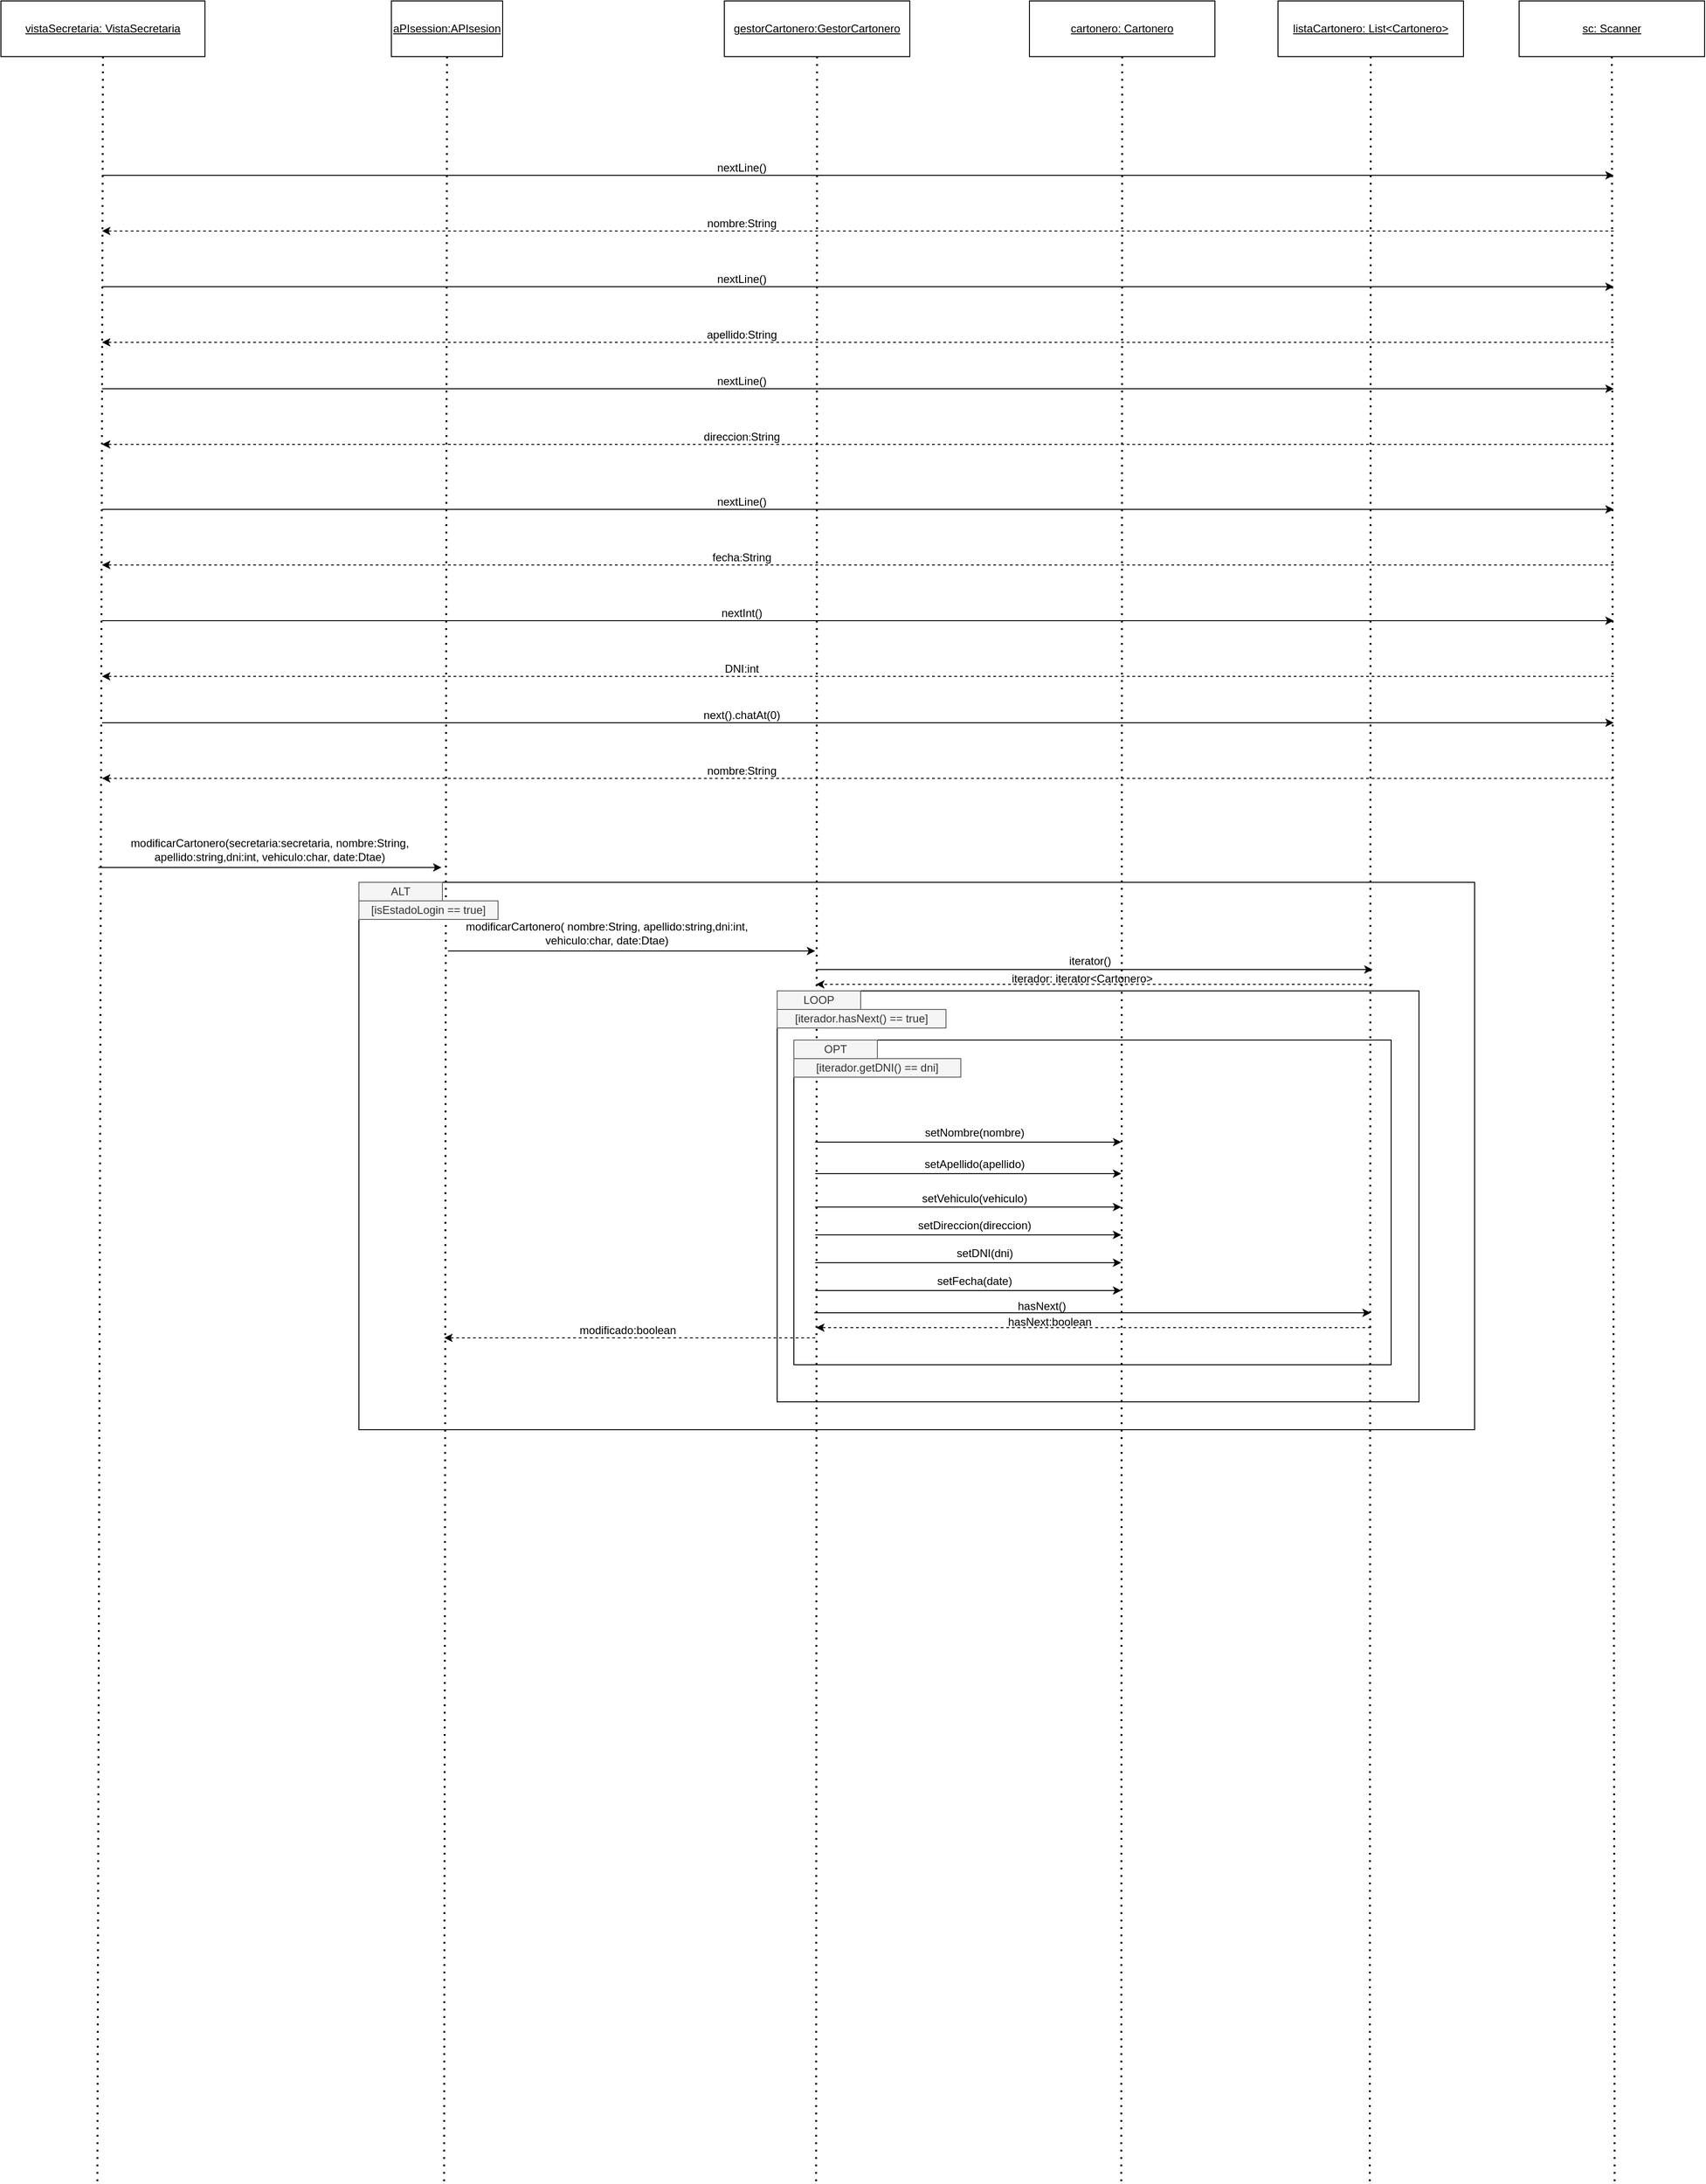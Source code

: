 <mxfile version="14.8.1" type="device" pages="4"><diagram id="pu83yd1gUV6ewCf99q7x" name="ModificarCartonero"><mxGraphModel dx="1452" dy="1724" grid="1" gridSize="10" guides="1" tooltips="1" connect="1" arrows="1" fold="1" page="1" pageScale="1" pageWidth="827" pageHeight="1169" math="0" shadow="0"><root><mxCell id="0"/><mxCell id="1" parent="0"/><mxCell id="TECeC5muyLCekiKdIbKX-7" value="" style="rounded=0;whiteSpace=wrap;html=1;fillColor=none;" parent="1" vertex="1"><mxGeometry x="977" y="500" width="1203" height="590" as="geometry"/></mxCell><mxCell id="TECeC5muyLCekiKdIbKX-8" value="" style="rounded=0;whiteSpace=wrap;html=1;fillColor=none;" parent="1" vertex="1"><mxGeometry x="1428" y="617" width="692" height="443" as="geometry"/></mxCell><mxCell id="TECeC5muyLCekiKdIbKX-9" value="" style="rounded=0;whiteSpace=wrap;html=1;fillColor=none;" parent="1" vertex="1"><mxGeometry x="1446" y="670" width="644" height="350" as="geometry"/></mxCell><mxCell id="TECeC5muyLCekiKdIbKX-10" value="" style="endArrow=none;dashed=1;html=1;dashPattern=1 3;strokeWidth=2;entryX=0.5;entryY=1;entryDx=0;entryDy=0;" parent="1" target="TECeC5muyLCekiKdIbKX-33" edge="1"><mxGeometry width="50" height="50" relative="1" as="geometry"><mxPoint x="1799" y="1900" as="sourcePoint"/><mxPoint x="1799.29" y="-645" as="targetPoint"/></mxGeometry></mxCell><mxCell id="TECeC5muyLCekiKdIbKX-12" value="" style="endArrow=none;dashed=1;html=1;dashPattern=1 3;strokeWidth=2;entryX=0.5;entryY=1;entryDx=0;entryDy=0;exitX=0.352;exitY=1;exitDx=0;exitDy=0;exitPerimeter=0;" parent="1" target="TECeC5muyLCekiKdIbKX-16" edge="1"><mxGeometry width="50" height="50" relative="1" as="geometry"><mxPoint x="1068.84" y="1900.0" as="sourcePoint"/><mxPoint x="1071.28" y="-860.0" as="targetPoint"/></mxGeometry></mxCell><mxCell id="TECeC5muyLCekiKdIbKX-13" value="" style="endArrow=none;dashed=1;html=1;dashPattern=1 3;strokeWidth=2;entryX=0.5;entryY=1;entryDx=0;entryDy=0;" parent="1" target="TECeC5muyLCekiKdIbKX-19" edge="1"><mxGeometry width="50" height="50" relative="1" as="geometry"><mxPoint x="1470" y="1900" as="sourcePoint"/><mxPoint x="1470.03" y="-860.0" as="targetPoint"/></mxGeometry></mxCell><mxCell id="TECeC5muyLCekiKdIbKX-16" value="&lt;u&gt;aPIsession:APIsesion&lt;/u&gt;" style="rounded=0;whiteSpace=wrap;html=1;" parent="1" vertex="1"><mxGeometry x="1012" y="-450" width="120" height="60" as="geometry"/></mxCell><mxCell id="TECeC5muyLCekiKdIbKX-17" value="&lt;u&gt;vistaSecretaria: VistaSecretaria&lt;/u&gt;" style="rounded=0;whiteSpace=wrap;html=1;" parent="1" vertex="1"><mxGeometry x="591" y="-450" width="220" height="60" as="geometry"/></mxCell><mxCell id="TECeC5muyLCekiKdIbKX-19" value="&lt;u&gt;gestorCartonero:GestorCartonero&lt;/u&gt;" style="rounded=0;whiteSpace=wrap;html=1;" parent="1" vertex="1"><mxGeometry x="1371" y="-450" width="200" height="60" as="geometry"/></mxCell><mxCell id="TECeC5muyLCekiKdIbKX-31" value="" style="endArrow=classic;html=1;" parent="1" edge="1"><mxGeometry width="50" height="50" relative="1" as="geometry"><mxPoint x="696" y="484" as="sourcePoint"/><mxPoint x="1066" y="484" as="targetPoint"/></mxGeometry></mxCell><mxCell id="TECeC5muyLCekiKdIbKX-32" value="modificarCartonero(secretaria:secretaria, nombre:String, apellido:string,dni:int, vehiculo:char, date:Dtae)" style="text;html=1;strokeColor=none;fillColor=none;align=center;verticalAlign=middle;whiteSpace=wrap;rounded=0;" parent="1" vertex="1"><mxGeometry x="676" y="450" width="410" height="30" as="geometry"/></mxCell><mxCell id="TECeC5muyLCekiKdIbKX-33" value="&lt;u&gt;cartonero: Cartonero&lt;/u&gt;" style="rounded=0;whiteSpace=wrap;html=1;" parent="1" vertex="1"><mxGeometry x="1700" y="-450" width="200" height="60" as="geometry"/></mxCell><mxCell id="TECeC5muyLCekiKdIbKX-34" value="ALT" style="text;html=1;strokeColor=#666666;fillColor=#f5f5f5;align=center;verticalAlign=middle;whiteSpace=wrap;rounded=0;fontColor=#333333;" parent="1" vertex="1"><mxGeometry x="977" y="500" width="90" height="20" as="geometry"/></mxCell><mxCell id="TECeC5muyLCekiKdIbKX-35" value="[isEstadoLogin == true]" style="text;html=1;strokeColor=#666666;fillColor=#f5f5f5;align=center;verticalAlign=middle;whiteSpace=wrap;rounded=0;fontColor=#333333;" parent="1" vertex="1"><mxGeometry x="977" y="520" width="150" height="20" as="geometry"/></mxCell><mxCell id="TECeC5muyLCekiKdIbKX-36" value="" style="endArrow=classic;html=1;" parent="1" edge="1"><mxGeometry width="50" height="50" relative="1" as="geometry"><mxPoint x="1073" y="574" as="sourcePoint"/><mxPoint x="1469" y="574" as="targetPoint"/></mxGeometry></mxCell><mxCell id="TECeC5muyLCekiKdIbKX-37" value="LOOP" style="text;html=1;strokeColor=#666666;fillColor=#f5f5f5;align=center;verticalAlign=middle;whiteSpace=wrap;rounded=0;fontColor=#333333;" parent="1" vertex="1"><mxGeometry x="1428" y="617" width="90" height="20" as="geometry"/></mxCell><mxCell id="TECeC5muyLCekiKdIbKX-38" value="[iterador.hasNext() == true]" style="text;html=1;strokeColor=#666666;fillColor=#f5f5f5;align=center;verticalAlign=middle;whiteSpace=wrap;rounded=0;fontColor=#333333;" parent="1" vertex="1"><mxGeometry x="1428" y="637" width="182" height="20" as="geometry"/></mxCell><mxCell id="TECeC5muyLCekiKdIbKX-39" value="[iterador.getDNI() == dni]" style="text;html=1;strokeColor=#666666;fillColor=#f5f5f5;align=center;verticalAlign=middle;whiteSpace=wrap;rounded=0;fontColor=#333333;" parent="1" vertex="1"><mxGeometry x="1446" y="690" width="180" height="20" as="geometry"/></mxCell><mxCell id="TECeC5muyLCekiKdIbKX-40" value="" style="endArrow=none;dashed=1;html=1;dashPattern=1 3;strokeWidth=2;entryX=0.5;entryY=1;entryDx=0;entryDy=0;" parent="1" target="TECeC5muyLCekiKdIbKX-17" edge="1"><mxGeometry width="50" height="50" relative="1" as="geometry"><mxPoint x="695" y="1900" as="sourcePoint"/><mxPoint x="700.03" y="-864" as="targetPoint"/></mxGeometry></mxCell><mxCell id="TECeC5muyLCekiKdIbKX-41" value="modificarCartonero( nombre:String, apellido:string,dni:int, vehiculo:char, date:Dtae)" style="text;html=1;strokeColor=none;fillColor=none;align=center;verticalAlign=middle;whiteSpace=wrap;rounded=0;" parent="1" vertex="1"><mxGeometry x="1062" y="540" width="365" height="30" as="geometry"/></mxCell><mxCell id="TECeC5muyLCekiKdIbKX-42" value="" style="endArrow=classic;html=1;dashed=1;" parent="1" edge="1"><mxGeometry width="50" height="50" relative="1" as="geometry"><mxPoint x="1469" y="991.0" as="sourcePoint"/><mxPoint x="1069" y="991.0" as="targetPoint"/></mxGeometry></mxCell><mxCell id="TECeC5muyLCekiKdIbKX-43" value="modificado:boolean" style="text;html=1;strokeColor=none;fillColor=none;align=center;verticalAlign=middle;whiteSpace=wrap;rounded=0;" parent="1" vertex="1"><mxGeometry x="1201.5" y="973" width="130" height="20" as="geometry"/></mxCell><mxCell id="TECeC5muyLCekiKdIbKX-44" value="" style="endArrow=none;dashed=1;html=1;dashPattern=1 3;strokeWidth=2;entryX=0.5;entryY=1;entryDx=0;entryDy=0;exitX=0.847;exitY=1;exitDx=0;exitDy=0;exitPerimeter=0;" parent="1" target="TECeC5muyLCekiKdIbKX-104" edge="1"><mxGeometry width="50" height="50" relative="1" as="geometry"><mxPoint x="2330.99" y="1900.0" as="sourcePoint"/><mxPoint x="2330.29" y="-1000" as="targetPoint"/></mxGeometry></mxCell><mxCell id="TECeC5muyLCekiKdIbKX-45" value="" style="endArrow=classic;html=1;" parent="1" edge="1"><mxGeometry width="50" height="50" relative="1" as="geometry"><mxPoint x="700" y="-262" as="sourcePoint"/><mxPoint x="2330" y="-262" as="targetPoint"/></mxGeometry></mxCell><mxCell id="TECeC5muyLCekiKdIbKX-46" value="" style="endArrow=classic;html=1;dashed=1;" parent="1" edge="1"><mxGeometry width="50" height="50" relative="1" as="geometry"><mxPoint x="2330" y="-202" as="sourcePoint"/><mxPoint x="700" y="-202" as="targetPoint"/></mxGeometry></mxCell><mxCell id="TECeC5muyLCekiKdIbKX-47" value="" style="endArrow=classic;html=1;" parent="1" edge="1"><mxGeometry width="50" height="50" relative="1" as="geometry"><mxPoint x="700" y="-142" as="sourcePoint"/><mxPoint x="2330" y="-142" as="targetPoint"/></mxGeometry></mxCell><mxCell id="TECeC5muyLCekiKdIbKX-48" value="" style="endArrow=classic;html=1;dashed=1;" parent="1" edge="1"><mxGeometry width="50" height="50" relative="1" as="geometry"><mxPoint x="2330" y="-82" as="sourcePoint"/><mxPoint x="700" y="-82" as="targetPoint"/></mxGeometry></mxCell><mxCell id="TECeC5muyLCekiKdIbKX-49" value="" style="endArrow=classic;html=1;" parent="1" edge="1"><mxGeometry width="50" height="50" relative="1" as="geometry"><mxPoint x="700" y="-32" as="sourcePoint"/><mxPoint x="2330" y="-32" as="targetPoint"/></mxGeometry></mxCell><mxCell id="TECeC5muyLCekiKdIbKX-50" value="" style="endArrow=classic;html=1;dashed=1;" parent="1" edge="1"><mxGeometry width="50" height="50" relative="1" as="geometry"><mxPoint x="2330" y="28" as="sourcePoint"/><mxPoint x="700" y="28" as="targetPoint"/></mxGeometry></mxCell><mxCell id="TECeC5muyLCekiKdIbKX-53" value="nextLine()" style="text;html=1;strokeColor=none;fillColor=none;align=center;verticalAlign=middle;whiteSpace=wrap;rounded=0;" parent="1" vertex="1"><mxGeometry x="1280" y="-280" width="220" height="20" as="geometry"/></mxCell><mxCell id="TECeC5muyLCekiKdIbKX-54" value="nombre&lt;span style=&quot;font-size: 10px&quot;&gt;:&lt;/span&gt;String" style="text;html=1;strokeColor=none;fillColor=none;align=center;verticalAlign=middle;whiteSpace=wrap;rounded=0;" parent="1" vertex="1"><mxGeometry x="1280" y="-220" width="220" height="20" as="geometry"/></mxCell><mxCell id="TECeC5muyLCekiKdIbKX-55" value="nextLine()" style="text;html=1;strokeColor=none;fillColor=none;align=center;verticalAlign=middle;whiteSpace=wrap;rounded=0;" parent="1" vertex="1"><mxGeometry x="1280" y="-160" width="220" height="20" as="geometry"/></mxCell><mxCell id="TECeC5muyLCekiKdIbKX-56" value="apellido&lt;span style=&quot;font-size: 10px&quot;&gt;:&lt;/span&gt;String" style="text;html=1;strokeColor=none;fillColor=none;align=center;verticalAlign=middle;whiteSpace=wrap;rounded=0;" parent="1" vertex="1"><mxGeometry x="1280" y="-100" width="220" height="20" as="geometry"/></mxCell><mxCell id="TECeC5muyLCekiKdIbKX-57" value="" style="endArrow=classic;html=1;" parent="1" edge="1"><mxGeometry width="50" height="50" relative="1" as="geometry"><mxPoint x="700" y="98" as="sourcePoint"/><mxPoint x="2330" y="98" as="targetPoint"/></mxGeometry></mxCell><mxCell id="TECeC5muyLCekiKdIbKX-58" value="" style="endArrow=classic;html=1;dashed=1;" parent="1" edge="1"><mxGeometry width="50" height="50" relative="1" as="geometry"><mxPoint x="2330" y="158" as="sourcePoint"/><mxPoint x="700" y="158" as="targetPoint"/></mxGeometry></mxCell><mxCell id="TECeC5muyLCekiKdIbKX-59" value="" style="endArrow=classic;html=1;" parent="1" edge="1"><mxGeometry width="50" height="50" relative="1" as="geometry"><mxPoint x="700" y="218" as="sourcePoint"/><mxPoint x="2330" y="218" as="targetPoint"/></mxGeometry></mxCell><mxCell id="TECeC5muyLCekiKdIbKX-60" value="" style="endArrow=classic;html=1;dashed=1;" parent="1" edge="1"><mxGeometry width="50" height="50" relative="1" as="geometry"><mxPoint x="2330" y="278" as="sourcePoint"/><mxPoint x="700" y="278" as="targetPoint"/></mxGeometry></mxCell><mxCell id="TECeC5muyLCekiKdIbKX-61" value="" style="endArrow=classic;html=1;" parent="1" edge="1"><mxGeometry width="50" height="50" relative="1" as="geometry"><mxPoint x="700" y="328" as="sourcePoint"/><mxPoint x="2330" y="328" as="targetPoint"/></mxGeometry></mxCell><mxCell id="TECeC5muyLCekiKdIbKX-62" value="" style="endArrow=classic;html=1;dashed=1;" parent="1" edge="1"><mxGeometry width="50" height="50" relative="1" as="geometry"><mxPoint x="2330" y="388" as="sourcePoint"/><mxPoint x="700" y="388" as="targetPoint"/></mxGeometry></mxCell><mxCell id="TECeC5muyLCekiKdIbKX-63" value="nextLine()" style="text;html=1;strokeColor=none;fillColor=none;align=center;verticalAlign=middle;whiteSpace=wrap;rounded=0;" parent="1" vertex="1"><mxGeometry x="1280" y="80" width="220" height="20" as="geometry"/></mxCell><mxCell id="TECeC5muyLCekiKdIbKX-64" value="fecha&lt;span style=&quot;font-size: 10px&quot;&gt;:&lt;/span&gt;String" style="text;html=1;strokeColor=none;fillColor=none;align=center;verticalAlign=middle;whiteSpace=wrap;rounded=0;" parent="1" vertex="1"><mxGeometry x="1280" y="140" width="220" height="20" as="geometry"/></mxCell><mxCell id="TECeC5muyLCekiKdIbKX-65" value="nextInt()" style="text;html=1;strokeColor=none;fillColor=none;align=center;verticalAlign=middle;whiteSpace=wrap;rounded=0;" parent="1" vertex="1"><mxGeometry x="1280" y="200" width="220" height="20" as="geometry"/></mxCell><mxCell id="TECeC5muyLCekiKdIbKX-66" value="DNI:int" style="text;html=1;strokeColor=none;fillColor=none;align=center;verticalAlign=middle;whiteSpace=wrap;rounded=0;" parent="1" vertex="1"><mxGeometry x="1280" y="260" width="220" height="20" as="geometry"/></mxCell><mxCell id="TECeC5muyLCekiKdIbKX-67" value="nextLine()" style="text;html=1;strokeColor=none;fillColor=none;align=center;verticalAlign=middle;whiteSpace=wrap;rounded=0;" parent="1" vertex="1"><mxGeometry x="1280" y="-50" width="220" height="20" as="geometry"/></mxCell><mxCell id="TECeC5muyLCekiKdIbKX-68" value="direccion&lt;span style=&quot;font-size: 10px&quot;&gt;:&lt;/span&gt;String" style="text;html=1;strokeColor=none;fillColor=none;align=center;verticalAlign=middle;whiteSpace=wrap;rounded=0;" parent="1" vertex="1"><mxGeometry x="1280" y="10" width="220" height="20" as="geometry"/></mxCell><mxCell id="TECeC5muyLCekiKdIbKX-69" value="next().chatAt(0)" style="text;html=1;strokeColor=none;fillColor=none;align=center;verticalAlign=middle;whiteSpace=wrap;rounded=0;" parent="1" vertex="1"><mxGeometry x="1280" y="310" width="220" height="20" as="geometry"/></mxCell><mxCell id="TECeC5muyLCekiKdIbKX-70" value="nombre&lt;span style=&quot;font-size: 10px&quot;&gt;:&lt;/span&gt;String" style="text;html=1;strokeColor=none;fillColor=none;align=center;verticalAlign=middle;whiteSpace=wrap;rounded=0;" parent="1" vertex="1"><mxGeometry x="1280" y="370" width="220" height="20" as="geometry"/></mxCell><mxCell id="TECeC5muyLCekiKdIbKX-89" value="OPT" style="text;html=1;strokeColor=#666666;fillColor=#f5f5f5;align=center;verticalAlign=middle;whiteSpace=wrap;rounded=0;fontColor=#333333;" parent="1" vertex="1"><mxGeometry x="1446" y="670" width="90" height="20" as="geometry"/></mxCell><mxCell id="TECeC5muyLCekiKdIbKX-90" value="" style="endArrow=classic;html=1;" parent="1" edge="1"><mxGeometry width="50" height="50" relative="1" as="geometry"><mxPoint x="1469" y="880" as="sourcePoint"/><mxPoint x="1799" y="880" as="targetPoint"/></mxGeometry></mxCell><mxCell id="TECeC5muyLCekiKdIbKX-91" value="" style="endArrow=classic;html=1;" parent="1" edge="1"><mxGeometry width="50" height="50" relative="1" as="geometry"><mxPoint x="1469" y="910" as="sourcePoint"/><mxPoint x="1799" y="910" as="targetPoint"/></mxGeometry></mxCell><mxCell id="TECeC5muyLCekiKdIbKX-92" value="" style="endArrow=classic;html=1;" parent="1" edge="1"><mxGeometry width="50" height="50" relative="1" as="geometry"><mxPoint x="1469" y="940" as="sourcePoint"/><mxPoint x="1799" y="940" as="targetPoint"/></mxGeometry></mxCell><mxCell id="TECeC5muyLCekiKdIbKX-93" value="setDireccion(direccion)" style="text;html=1;strokeColor=none;fillColor=none;align=center;verticalAlign=middle;whiteSpace=wrap;rounded=0;" parent="1" vertex="1"><mxGeometry x="1556" y="860" width="170" height="20" as="geometry"/></mxCell><mxCell id="TECeC5muyLCekiKdIbKX-94" value="setDNI(dni)" style="text;html=1;strokeColor=none;fillColor=none;align=center;verticalAlign=middle;whiteSpace=wrap;rounded=0;" parent="1" vertex="1"><mxGeometry x="1567" y="890" width="170" height="20" as="geometry"/></mxCell><mxCell id="TECeC5muyLCekiKdIbKX-95" value="setFecha(date)" style="text;html=1;strokeColor=none;fillColor=none;align=center;verticalAlign=middle;whiteSpace=wrap;rounded=0;" parent="1" vertex="1"><mxGeometry x="1556" y="920" width="170" height="20" as="geometry"/></mxCell><mxCell id="TECeC5muyLCekiKdIbKX-96" value="" style="endArrow=classic;html=1;" parent="1" edge="1"><mxGeometry width="50" height="50" relative="1" as="geometry"><mxPoint x="1469" y="780" as="sourcePoint"/><mxPoint x="1799" y="780" as="targetPoint"/></mxGeometry></mxCell><mxCell id="TECeC5muyLCekiKdIbKX-97" value="setNombre(nombre)" style="text;html=1;strokeColor=none;fillColor=none;align=center;verticalAlign=middle;whiteSpace=wrap;rounded=0;" parent="1" vertex="1"><mxGeometry x="1556" y="760" width="170" height="20" as="geometry"/></mxCell><mxCell id="TECeC5muyLCekiKdIbKX-98" value="setApellido(apellido)" style="text;html=1;strokeColor=none;fillColor=none;align=center;verticalAlign=middle;whiteSpace=wrap;rounded=0;" parent="1" vertex="1"><mxGeometry x="1556" y="794" width="170" height="20" as="geometry"/></mxCell><mxCell id="TECeC5muyLCekiKdIbKX-99" value="" style="endArrow=classic;html=1;" parent="1" edge="1"><mxGeometry width="50" height="50" relative="1" as="geometry"><mxPoint x="1469" y="814" as="sourcePoint"/><mxPoint x="1799" y="814" as="targetPoint"/></mxGeometry></mxCell><mxCell id="TECeC5muyLCekiKdIbKX-100" value="" style="endArrow=classic;html=1;" parent="1" edge="1"><mxGeometry width="50" height="50" relative="1" as="geometry"><mxPoint x="1469" y="850" as="sourcePoint"/><mxPoint x="1799" y="850" as="targetPoint"/></mxGeometry></mxCell><mxCell id="TECeC5muyLCekiKdIbKX-101" value="setVehiculo(vehiculo)" style="text;html=1;strokeColor=none;fillColor=none;align=center;verticalAlign=middle;whiteSpace=wrap;rounded=0;" parent="1" vertex="1"><mxGeometry x="1556" y="831" width="170" height="20" as="geometry"/></mxCell><mxCell id="TECeC5muyLCekiKdIbKX-102" value="&lt;u&gt;listaCartonero:&amp;nbsp;&lt;/u&gt;&lt;u&gt;List&amp;lt;Cartonero&amp;gt;&lt;/u&gt;" style="rounded=0;whiteSpace=wrap;html=1;" parent="1" vertex="1"><mxGeometry x="1968" y="-450" width="200" height="60" as="geometry"/></mxCell><mxCell id="TECeC5muyLCekiKdIbKX-103" value="" style="endArrow=none;dashed=1;html=1;dashPattern=1 3;strokeWidth=2;entryX=0.5;entryY=1;entryDx=0;entryDy=0;" parent="1" target="TECeC5muyLCekiKdIbKX-102" edge="1"><mxGeometry width="50" height="50" relative="1" as="geometry"><mxPoint x="2067" y="1900" as="sourcePoint"/><mxPoint x="2067.29" y="-645" as="targetPoint"/></mxGeometry></mxCell><mxCell id="TECeC5muyLCekiKdIbKX-104" value="&lt;u&gt;sc: Scanner&lt;/u&gt;" style="rounded=0;whiteSpace=wrap;html=1;" parent="1" vertex="1"><mxGeometry x="2228" y="-450" width="200" height="60" as="geometry"/></mxCell><mxCell id="TECeC5muyLCekiKdIbKX-105" value="" style="endArrow=classic;html=1;" parent="1" edge="1"><mxGeometry width="50" height="50" relative="1" as="geometry"><mxPoint x="1470" y="594" as="sourcePoint"/><mxPoint x="2070" y="594" as="targetPoint"/></mxGeometry></mxCell><mxCell id="TECeC5muyLCekiKdIbKX-106" value="iterator()" style="text;html=1;strokeColor=none;fillColor=none;align=center;verticalAlign=middle;whiteSpace=wrap;rounded=0;" parent="1" vertex="1"><mxGeometry x="1700" y="580" width="131" height="10" as="geometry"/></mxCell><mxCell id="TECeC5muyLCekiKdIbKX-107" value="" style="endArrow=classic;html=1;dashed=1;" parent="1" edge="1"><mxGeometry width="50" height="50" relative="1" as="geometry"><mxPoint x="2070" y="610" as="sourcePoint"/><mxPoint x="1470" y="610" as="targetPoint"/></mxGeometry></mxCell><mxCell id="TECeC5muyLCekiKdIbKX-108" value="iterador: iterator&amp;lt;Cartonero&amp;gt;" style="text;html=1;strokeColor=none;fillColor=none;align=center;verticalAlign=middle;whiteSpace=wrap;rounded=0;" parent="1" vertex="1"><mxGeometry x="1648" y="594" width="218" height="20" as="geometry"/></mxCell><mxCell id="TECeC5muyLCekiKdIbKX-109" value="" style="endArrow=classic;html=1;" parent="1" edge="1"><mxGeometry width="50" height="50" relative="1" as="geometry"><mxPoint x="1468" y="964" as="sourcePoint"/><mxPoint x="2068" y="964" as="targetPoint"/></mxGeometry></mxCell><mxCell id="TECeC5muyLCekiKdIbKX-110" value="hasNext()" style="text;html=1;strokeColor=none;fillColor=none;align=center;verticalAlign=middle;whiteSpace=wrap;rounded=0;" parent="1" vertex="1"><mxGeometry x="1648" y="950" width="131" height="14" as="geometry"/></mxCell><mxCell id="TECeC5muyLCekiKdIbKX-111" value="" style="endArrow=classic;html=1;dashed=1;" parent="1" edge="1"><mxGeometry width="50" height="50" relative="1" as="geometry"><mxPoint x="2068" y="980" as="sourcePoint"/><mxPoint x="1470" y="980" as="targetPoint"/></mxGeometry></mxCell><mxCell id="TECeC5muyLCekiKdIbKX-112" value="hasNext:boolean" style="text;html=1;strokeColor=none;fillColor=none;align=center;verticalAlign=middle;whiteSpace=wrap;rounded=0;" parent="1" vertex="1"><mxGeometry x="1613" y="964" width="218" height="20" as="geometry"/></mxCell></root></mxGraphModel></diagram><diagram id="eLWhyDJxNP3JzHvUVN6I" name="EliminarCartonero"><mxGraphModel dx="201" dy="1562" grid="1" gridSize="10" guides="1" tooltips="1" connect="1" arrows="1" fold="1" page="1" pageScale="1" pageWidth="827" pageHeight="1169" math="0" shadow="0"><root><mxCell id="TMUvQ6z-2Y0K-ECUywP--0"/><mxCell id="TMUvQ6z-2Y0K-ECUywP--1" parent="TMUvQ6z-2Y0K-ECUywP--0"/><mxCell id="TMUvQ6z-2Y0K-ECUywP--5" value="" style="rounded=0;whiteSpace=wrap;html=1;fillColor=none;" parent="TMUvQ6z-2Y0K-ECUywP--1" vertex="1"><mxGeometry x="1240" y="-223" width="1000" height="895" as="geometry"/></mxCell><mxCell id="TMUvQ6z-2Y0K-ECUywP--6" value="" style="rounded=0;whiteSpace=wrap;html=1;fillColor=none;" parent="TMUvQ6z-2Y0K-ECUywP--1" vertex="1"><mxGeometry x="1240" y="541" width="1000" height="131" as="geometry"/></mxCell><mxCell id="TMUvQ6z-2Y0K-ECUywP--7" value="" style="rounded=0;whiteSpace=wrap;html=1;fillColor=none;" parent="TMUvQ6z-2Y0K-ECUywP--1" vertex="1"><mxGeometry x="1690" y="-118" width="470" height="470" as="geometry"/></mxCell><mxCell id="TMUvQ6z-2Y0K-ECUywP--10" value="" style="rounded=0;whiteSpace=wrap;html=1;fillColor=none;" parent="TMUvQ6z-2Y0K-ECUywP--1" vertex="1"><mxGeometry x="1710" y="122" width="420" height="150" as="geometry"/></mxCell><mxCell id="TMUvQ6z-2Y0K-ECUywP--11" value="" style="rounded=0;whiteSpace=wrap;html=1;fillColor=none;" parent="TMUvQ6z-2Y0K-ECUywP--1" vertex="1"><mxGeometry x="1710" y="-28" width="420" height="150" as="geometry"/></mxCell><mxCell id="TMUvQ6z-2Y0K-ECUywP--15" value="&lt;u&gt;aPIsession:APIsesion&lt;/u&gt;" style="rounded=0;whiteSpace=wrap;html=1;" parent="TMUvQ6z-2Y0K-ECUywP--1" vertex="1"><mxGeometry x="1272" y="-590" width="120" height="60" as="geometry"/></mxCell><mxCell id="TMUvQ6z-2Y0K-ECUywP--16" value="&lt;u&gt;vistaSecretaria: VistaSecretaria&lt;/u&gt;" style="rounded=0;whiteSpace=wrap;html=1;" parent="TMUvQ6z-2Y0K-ECUywP--1" vertex="1"><mxGeometry x="851" y="-590" width="220" height="60" as="geometry"/></mxCell><mxCell id="TMUvQ6z-2Y0K-ECUywP--18" value="" style="endArrow=none;dashed=1;html=1;dashPattern=1 3;strokeWidth=2;entryX=0.5;entryY=1;entryDx=0;entryDy=0;" parent="TMUvQ6z-2Y0K-ECUywP--1" target="TMUvQ6z-2Y0K-ECUywP--16" edge="1"><mxGeometry width="50" height="50" relative="1" as="geometry"><mxPoint x="961" y="1110" as="sourcePoint"/><mxPoint x="931" y="-665" as="targetPoint"/></mxGeometry></mxCell><mxCell id="TMUvQ6z-2Y0K-ECUywP--19" value="" style="endArrow=none;dashed=1;html=1;dashPattern=1 3;strokeWidth=2;entryX=0.5;entryY=1;entryDx=0;entryDy=0;" parent="TMUvQ6z-2Y0K-ECUywP--1" target="TMUvQ6z-2Y0K-ECUywP--15" edge="1"><mxGeometry width="50" height="50" relative="1" as="geometry"><mxPoint x="1332" y="1110" as="sourcePoint"/><mxPoint x="1160.5" y="-675" as="targetPoint"/></mxGeometry></mxCell><mxCell id="TMUvQ6z-2Y0K-ECUywP--21" value="&lt;u&gt;gestorCartonero:GestorCartonero&lt;/u&gt;" style="rounded=0;whiteSpace=wrap;html=1;" parent="TMUvQ6z-2Y0K-ECUywP--1" vertex="1"><mxGeometry x="1631" y="-590" width="200" height="60" as="geometry"/></mxCell><mxCell id="TMUvQ6z-2Y0K-ECUywP--22" value="" style="endArrow=none;dashed=1;html=1;dashPattern=1 3;strokeWidth=2;entryX=0.5;entryY=1;entryDx=0;entryDy=0;exitX=0.606;exitY=1;exitDx=0;exitDy=0;exitPerimeter=0;" parent="TMUvQ6z-2Y0K-ECUywP--1" target="TMUvQ6z-2Y0K-ECUywP--21" edge="1"><mxGeometry width="50" height="50" relative="1" as="geometry"><mxPoint x="1729.186" y="1110" as="sourcePoint"/><mxPoint x="1730.29" y="-775" as="targetPoint"/></mxGeometry></mxCell><mxCell id="TMUvQ6z-2Y0K-ECUywP--34" value="" style="endArrow=classic;html=1;" parent="TMUvQ6z-2Y0K-ECUywP--1" edge="1"><mxGeometry width="50" height="50" relative="1" as="geometry"><mxPoint x="960" y="-248.0" as="sourcePoint"/><mxPoint x="1330" y="-248.0" as="targetPoint"/></mxGeometry></mxCell><mxCell id="TMUvQ6z-2Y0K-ECUywP--35" value="eliminarCartonero(secretaria:secretaria, dni:int)" style="text;html=1;strokeColor=none;fillColor=none;align=center;verticalAlign=middle;whiteSpace=wrap;rounded=0;" parent="TMUvQ6z-2Y0K-ECUywP--1" vertex="1"><mxGeometry x="1021" y="-272" width="270" height="20" as="geometry"/></mxCell><mxCell id="TMUvQ6z-2Y0K-ECUywP--36" value="&lt;u&gt;sc: Scanner&lt;/u&gt;" style="rounded=0;whiteSpace=wrap;html=1;" parent="TMUvQ6z-2Y0K-ECUywP--1" vertex="1"><mxGeometry x="1967" y="-590" width="200" height="60" as="geometry"/></mxCell><mxCell id="TMUvQ6z-2Y0K-ECUywP--37" value="" style="endArrow=none;dashed=1;html=1;dashPattern=1 3;strokeWidth=2;entryX=0.5;entryY=1;entryDx=0;entryDy=0;" parent="TMUvQ6z-2Y0K-ECUywP--1" target="TMUvQ6z-2Y0K-ECUywP--36" edge="1"><mxGeometry width="50" height="50" relative="1" as="geometry"><mxPoint x="2067" y="1110" as="sourcePoint"/><mxPoint x="2059.29" y="-775" as="targetPoint"/></mxGeometry></mxCell><mxCell id="TMUvQ6z-2Y0K-ECUywP--38" value="ALT" style="text;html=1;strokeColor=#666666;fillColor=#f5f5f5;align=center;verticalAlign=middle;whiteSpace=wrap;rounded=0;fontColor=#333333;" parent="TMUvQ6z-2Y0K-ECUywP--1" vertex="1"><mxGeometry x="1240" y="-223" width="90" height="20" as="geometry"/></mxCell><mxCell id="TMUvQ6z-2Y0K-ECUywP--39" value="[isEstadoLogin == true]" style="text;html=1;strokeColor=#666666;fillColor=#f5f5f5;align=center;verticalAlign=middle;whiteSpace=wrap;rounded=0;fontColor=#333333;" parent="TMUvQ6z-2Y0K-ECUywP--1" vertex="1"><mxGeometry x="1240" y="-203" width="150" height="20" as="geometry"/></mxCell><mxCell id="TMUvQ6z-2Y0K-ECUywP--40" value="" style="endArrow=classic;html=1;" parent="TMUvQ6z-2Y0K-ECUywP--1" edge="1"><mxGeometry width="50" height="50" relative="1" as="geometry"><mxPoint x="1330.5" y="-170" as="sourcePoint"/><mxPoint x="1730.5" y="-170" as="targetPoint"/><Array as="points"><mxPoint x="1540.5" y="-170"/></Array></mxGeometry></mxCell><mxCell id="TMUvQ6z-2Y0K-ECUywP--41" value="eliminarCartonero(dni)" style="text;html=1;strokeColor=none;fillColor=none;align=center;verticalAlign=middle;whiteSpace=wrap;rounded=0;" parent="TMUvQ6z-2Y0K-ECUywP--1" vertex="1"><mxGeometry x="1424.5" y="-190" width="270" height="20" as="geometry"/></mxCell><mxCell id="TMUvQ6z-2Y0K-ECUywP--42" value="LOOP" style="text;html=1;strokeColor=#666666;fillColor=#f5f5f5;align=center;verticalAlign=middle;whiteSpace=wrap;rounded=0;fontColor=#333333;" parent="TMUvQ6z-2Y0K-ECUywP--1" vertex="1"><mxGeometry x="1690" y="-118" width="90" height="20" as="geometry"/></mxCell><mxCell id="TMUvQ6z-2Y0K-ECUywP--43" value="[iterador.hasNext() == true]" style="text;html=1;strokeColor=#666666;fillColor=#f5f5f5;align=center;verticalAlign=middle;whiteSpace=wrap;rounded=0;fontColor=#333333;" parent="TMUvQ6z-2Y0K-ECUywP--1" vertex="1"><mxGeometry x="1690" y="-98" width="180" height="20" as="geometry"/></mxCell><mxCell id="TMUvQ6z-2Y0K-ECUywP--44" value="ALT" style="text;html=1;strokeColor=#666666;fillColor=#f5f5f5;align=center;verticalAlign=middle;whiteSpace=wrap;rounded=0;fontColor=#333333;" parent="TMUvQ6z-2Y0K-ECUywP--1" vertex="1"><mxGeometry x="1710" y="-28" width="90" height="20" as="geometry"/></mxCell><mxCell id="TMUvQ6z-2Y0K-ECUywP--45" value="[iterador.getDNI() == dni]" style="text;html=1;strokeColor=#666666;fillColor=#f5f5f5;align=center;verticalAlign=middle;whiteSpace=wrap;rounded=0;fontColor=#333333;" parent="TMUvQ6z-2Y0K-ECUywP--1" vertex="1"><mxGeometry x="1710" y="-8" width="180" height="20" as="geometry"/></mxCell><mxCell id="TMUvQ6z-2Y0K-ECUywP--46" value="" style="endArrow=classic;html=1;" parent="TMUvQ6z-2Y0K-ECUywP--1" edge="1"><mxGeometry width="50" height="50" relative="1" as="geometry"><mxPoint x="1730" y="32" as="sourcePoint"/><mxPoint x="1730" y="72" as="targetPoint"/><Array as="points"><mxPoint x="1800" y="32"/><mxPoint x="1800" y="72"/></Array></mxGeometry></mxCell><mxCell id="TMUvQ6z-2Y0K-ECUywP--47" value="remove(iterador)" style="text;html=1;strokeColor=none;fillColor=none;align=center;verticalAlign=middle;whiteSpace=wrap;rounded=0;" parent="TMUvQ6z-2Y0K-ECUywP--1" vertex="1"><mxGeometry x="1802" y="42" width="108" height="18" as="geometry"/></mxCell><mxCell id="TMUvQ6z-2Y0K-ECUywP--48" value="" style="endArrow=classic;html=1;dashed=1;" parent="TMUvQ6z-2Y0K-ECUywP--1" edge="1"><mxGeometry width="50" height="50" relative="1" as="geometry"><mxPoint x="1730" y="102" as="sourcePoint"/><mxPoint x="1330" y="102" as="targetPoint"/></mxGeometry></mxCell><mxCell id="TMUvQ6z-2Y0K-ECUywP--49" value="eliminado:true&amp;nbsp;" style="text;html=1;strokeColor=none;fillColor=none;align=center;verticalAlign=middle;whiteSpace=wrap;rounded=0;" parent="TMUvQ6z-2Y0K-ECUywP--1" vertex="1"><mxGeometry x="1470" y="82" width="100" height="20" as="geometry"/></mxCell><mxCell id="TMUvQ6z-2Y0K-ECUywP--50" value="" style="endArrow=classic;html=1;dashed=1;" parent="TMUvQ6z-2Y0K-ECUywP--1" edge="1"><mxGeometry width="50" height="50" relative="1" as="geometry"><mxPoint x="1730.5" y="372" as="sourcePoint"/><mxPoint x="1330.5" y="372" as="targetPoint"/></mxGeometry></mxCell><mxCell id="TMUvQ6z-2Y0K-ECUywP--51" value="[Else]" style="text;html=1;strokeColor=#666666;fillColor=#f5f5f5;align=center;verticalAlign=middle;whiteSpace=wrap;rounded=0;fontColor=#333333;" parent="TMUvQ6z-2Y0K-ECUywP--1" vertex="1"><mxGeometry x="1710" y="122" width="90" height="20" as="geometry"/></mxCell><mxCell id="TMUvQ6z-2Y0K-ECUywP--52" value="eliminado:false&amp;nbsp;" style="text;html=1;strokeColor=none;fillColor=none;align=center;verticalAlign=middle;whiteSpace=wrap;rounded=0;" parent="TMUvQ6z-2Y0K-ECUywP--1" vertex="1"><mxGeometry x="1480.5" y="352" width="100" height="20" as="geometry"/></mxCell><mxCell id="TMUvQ6z-2Y0K-ECUywP--53" value="" style="endArrow=classic;html=1;" parent="TMUvQ6z-2Y0K-ECUywP--1" edge="1"><mxGeometry width="50" height="50" relative="1" as="geometry"><mxPoint x="960" y="-348.0" as="sourcePoint"/><mxPoint x="2063.333" y="-348.0" as="targetPoint"/></mxGeometry></mxCell><mxCell id="TMUvQ6z-2Y0K-ECUywP--54" value="nextInt()" style="text;html=1;strokeColor=none;fillColor=none;align=center;verticalAlign=middle;whiteSpace=wrap;rounded=0;" parent="TMUvQ6z-2Y0K-ECUywP--1" vertex="1"><mxGeometry x="1380" y="-368" width="220" height="20" as="geometry"/></mxCell><mxCell id="TMUvQ6z-2Y0K-ECUywP--55" value="" style="endArrow=classic;html=1;" parent="TMUvQ6z-2Y0K-ECUywP--1" edge="1"><mxGeometry width="50" height="50" relative="1" as="geometry"><mxPoint x="2065" y="-298.0" as="sourcePoint"/><mxPoint x="960" y="-298.0" as="targetPoint"/></mxGeometry></mxCell><mxCell id="TMUvQ6z-2Y0K-ECUywP--56" value="dni:int" style="text;html=1;strokeColor=none;fillColor=none;align=center;verticalAlign=middle;whiteSpace=wrap;rounded=0;" parent="TMUvQ6z-2Y0K-ECUywP--1" vertex="1"><mxGeometry x="1380" y="-318" width="220" height="20" as="geometry"/></mxCell><mxCell id="TMUvQ6z-2Y0K-ECUywP--77" value="&lt;u&gt;listaCartonero:&amp;nbsp;&lt;/u&gt;&lt;u&gt;List&amp;lt;Cartonero&amp;gt;&lt;/u&gt;" style="rounded=0;whiteSpace=wrap;html=1;" parent="TMUvQ6z-2Y0K-ECUywP--1" vertex="1"><mxGeometry x="2281" y="-584" width="200" height="60" as="geometry"/></mxCell><mxCell id="TMUvQ6z-2Y0K-ECUywP--78" value="" style="endArrow=none;dashed=1;html=1;dashPattern=1 3;strokeWidth=2;entryX=0.5;entryY=1;entryDx=0;entryDy=0;exitX=0.943;exitY=1;exitDx=0;exitDy=0;exitPerimeter=0;" parent="TMUvQ6z-2Y0K-ECUywP--1" target="TMUvQ6z-2Y0K-ECUywP--77" edge="1"><mxGeometry width="50" height="50" relative="1" as="geometry"><mxPoint x="2379.933" y="1110" as="sourcePoint"/><mxPoint x="2379.29" y="-775" as="targetPoint"/></mxGeometry></mxCell><mxCell id="TMUvQ6z-2Y0K-ECUywP--79" value="" style="endArrow=classic;html=1;" parent="TMUvQ6z-2Y0K-ECUywP--1" edge="1"><mxGeometry width="50" height="50" relative="1" as="geometry"><mxPoint x="1730" y="-151" as="sourcePoint"/><mxPoint x="2380" y="-151" as="targetPoint"/><Array as="points"><mxPoint x="2088" y="-151"/></Array></mxGeometry></mxCell><mxCell id="TMUvQ6z-2Y0K-ECUywP--80" value="iterator()" style="text;html=1;strokeColor=none;fillColor=none;align=center;verticalAlign=middle;whiteSpace=wrap;rounded=0;" parent="TMUvQ6z-2Y0K-ECUywP--1" vertex="1"><mxGeometry x="1883" y="-165" width="131" height="10" as="geometry"/></mxCell><mxCell id="TMUvQ6z-2Y0K-ECUywP--81" value="" style="endArrow=classic;html=1;dashed=1;" parent="TMUvQ6z-2Y0K-ECUywP--1" edge="1"><mxGeometry width="50" height="50" relative="1" as="geometry"><mxPoint x="2380" y="-130" as="sourcePoint"/><mxPoint x="1730" y="-130" as="targetPoint"/></mxGeometry></mxCell><mxCell id="TMUvQ6z-2Y0K-ECUywP--82" value="iterador: iterator&amp;lt;Cartonero&amp;gt;" style="text;html=1;strokeColor=none;fillColor=none;align=center;verticalAlign=middle;whiteSpace=wrap;rounded=0;" parent="TMUvQ6z-2Y0K-ECUywP--1" vertex="1"><mxGeometry x="1831" y="-146" width="218" height="20" as="geometry"/></mxCell><mxCell id="TMUvQ6z-2Y0K-ECUywP--83" value="" style="endArrow=classic;html=1;" parent="TMUvQ6z-2Y0K-ECUywP--1" edge="1"><mxGeometry width="50" height="50" relative="1" as="geometry"><mxPoint x="1730" y="184" as="sourcePoint"/><mxPoint x="2380" y="184" as="targetPoint"/></mxGeometry></mxCell><mxCell id="TMUvQ6z-2Y0K-ECUywP--84" value="hasNext()" style="text;html=1;strokeColor=none;fillColor=none;align=center;verticalAlign=middle;whiteSpace=wrap;rounded=0;" parent="TMUvQ6z-2Y0K-ECUywP--1" vertex="1"><mxGeometry x="1912" y="170" width="131" height="14" as="geometry"/></mxCell><mxCell id="TMUvQ6z-2Y0K-ECUywP--85" value="" style="endArrow=classic;html=1;dashed=1;" parent="TMUvQ6z-2Y0K-ECUywP--1" edge="1"><mxGeometry width="50" height="50" relative="1" as="geometry"><mxPoint x="2380" y="203" as="sourcePoint"/><mxPoint x="1730" y="203" as="targetPoint"/></mxGeometry></mxCell><mxCell id="TMUvQ6z-2Y0K-ECUywP--86" value="hasNext:boolean" style="text;html=1;strokeColor=none;fillColor=none;align=center;verticalAlign=middle;whiteSpace=wrap;rounded=0;" parent="TMUvQ6z-2Y0K-ECUywP--1" vertex="1"><mxGeometry x="1877" y="187" width="218" height="20" as="geometry"/></mxCell><mxCell id="TMUvQ6z-2Y0K-ECUywP--87" value="" style="endArrow=classic;html=1;dashed=1;" parent="TMUvQ6z-2Y0K-ECUywP--1" edge="1"><mxGeometry width="50" height="50" relative="1" as="geometry"><mxPoint x="1331" y="480" as="sourcePoint"/><mxPoint x="960" y="480" as="targetPoint"/></mxGeometry></mxCell><mxCell id="TMUvQ6z-2Y0K-ECUywP--88" value="eliminado:boolean&amp;nbsp;" style="text;html=1;strokeColor=none;fillColor=none;align=center;verticalAlign=middle;whiteSpace=wrap;rounded=0;" parent="TMUvQ6z-2Y0K-ECUywP--1" vertex="1"><mxGeometry x="1106" y="460" width="100" height="20" as="geometry"/></mxCell><mxCell id="TMUvQ6z-2Y0K-ECUywP--89" value="[Else]" style="text;html=1;strokeColor=#666666;fillColor=#f5f5f5;align=center;verticalAlign=middle;whiteSpace=wrap;rounded=0;fontColor=#333333;" parent="TMUvQ6z-2Y0K-ECUywP--1" vertex="1"><mxGeometry x="1240" y="541" width="150" height="20" as="geometry"/></mxCell><mxCell id="TMUvQ6z-2Y0K-ECUywP--90" value="" style="endArrow=classic;html=1;dashed=1;" parent="TMUvQ6z-2Y0K-ECUywP--1" edge="1"><mxGeometry width="50" height="50" relative="1" as="geometry"><mxPoint x="1330" y="616.16" as="sourcePoint"/><mxPoint x="959" y="616.16" as="targetPoint"/></mxGeometry></mxCell><mxCell id="TMUvQ6z-2Y0K-ECUywP--91" value="eliminado:false&amp;nbsp;" style="text;html=1;strokeColor=none;fillColor=none;align=center;verticalAlign=middle;whiteSpace=wrap;rounded=0;" parent="TMUvQ6z-2Y0K-ECUywP--1" vertex="1"><mxGeometry x="1105" y="596.16" width="100" height="20" as="geometry"/></mxCell></root></mxGraphModel></diagram><diagram id="PbWyUEF3NYgR-5_AFO7l" name="listarMateriales"><mxGraphModel dx="1234" dy="1641" grid="1" gridSize="10" guides="1" tooltips="1" connect="1" arrows="1" fold="1" page="1" pageScale="1" pageWidth="827" pageHeight="1169" math="0" shadow="0"><root><mxCell id="0jxUpFOqacoOERguR0VT-0"/><mxCell id="0jxUpFOqacoOERguR0VT-1" parent="0jxUpFOqacoOERguR0VT-0"/><mxCell id="0jxUpFOqacoOERguR0VT-322" value="" style="rounded=0;whiteSpace=wrap;html=1;fillColor=none;" parent="0jxUpFOqacoOERguR0VT-1" vertex="1"><mxGeometry x="755" y="-470" width="1225" height="94.5" as="geometry"/></mxCell><mxCell id="0jxUpFOqacoOERguR0VT-323" value="" style="rounded=0;whiteSpace=wrap;html=1;fillColor=none;" parent="0jxUpFOqacoOERguR0VT-1" vertex="1"><mxGeometry x="755" y="-820" width="1225" height="350" as="geometry"/></mxCell><mxCell id="0jxUpFOqacoOERguR0VT-324" value="&lt;u&gt;aPIsession:APIsesion&lt;/u&gt;" style="rounded=0;whiteSpace=wrap;html=1;" parent="0jxUpFOqacoOERguR0VT-1" vertex="1"><mxGeometry x="721" y="-1040" width="120" height="60" as="geometry"/></mxCell><mxCell id="0jxUpFOqacoOERguR0VT-325" value="&lt;u&gt;vistaSecretaria: VistaSecretaria&lt;/u&gt;" style="rounded=0;whiteSpace=wrap;html=1;" parent="0jxUpFOqacoOERguR0VT-1" vertex="1"><mxGeometry x="300" y="-1040" width="220" height="60" as="geometry"/></mxCell><mxCell id="0jxUpFOqacoOERguR0VT-326" value="&lt;u&gt;gestorMaterial:Gestormateriales&lt;/u&gt;" style="rounded=0;whiteSpace=wrap;html=1;" parent="0jxUpFOqacoOERguR0VT-1" vertex="1"><mxGeometry x="1080" y="-1040" width="200" height="60" as="geometry"/></mxCell><mxCell id="0jxUpFOqacoOERguR0VT-327" value="" style="endArrow=classic;html=1;" parent="0jxUpFOqacoOERguR0VT-1" edge="1"><mxGeometry width="50" height="50" relative="1" as="geometry"><mxPoint x="410.0" y="-886" as="sourcePoint"/><mxPoint x="780" y="-886" as="targetPoint"/></mxGeometry></mxCell><mxCell id="0jxUpFOqacoOERguR0VT-328" value="mostrarKilos(secretaria)" style="text;html=1;strokeColor=none;fillColor=none;align=center;verticalAlign=middle;whiteSpace=wrap;rounded=0;" parent="0jxUpFOqacoOERguR0VT-1" vertex="1"><mxGeometry x="530" y="-910" width="140" height="20" as="geometry"/></mxCell><mxCell id="0jxUpFOqacoOERguR0VT-329" value="&lt;u&gt;cartonero: Cartonero&lt;/u&gt;" style="rounded=0;whiteSpace=wrap;html=1;" parent="0jxUpFOqacoOERguR0VT-1" vertex="1"><mxGeometry x="1409" y="-1040" width="200" height="60" as="geometry"/></mxCell><mxCell id="0jxUpFOqacoOERguR0VT-330" value="" style="endArrow=none;dashed=1;html=1;dashPattern=1 3;strokeWidth=2;entryX=0.5;entryY=1;entryDx=0;entryDy=0;exitX=0.745;exitY=1;exitDx=0;exitDy=0;exitPerimeter=0;" parent="0jxUpFOqacoOERguR0VT-1" target="0jxUpFOqacoOERguR0VT-329" edge="1"><mxGeometry width="50" height="50" relative="1" as="geometry"><mxPoint x="1503.138" y="-30" as="sourcePoint"/><mxPoint x="1504.29" y="-1495" as="targetPoint"/></mxGeometry></mxCell><mxCell id="0jxUpFOqacoOERguR0VT-331" value="" style="endArrow=classic;html=1;" parent="0jxUpFOqacoOERguR0VT-1" edge="1"><mxGeometry width="50" height="50" relative="1" as="geometry"><mxPoint x="777" y="-752" as="sourcePoint"/><mxPoint x="1177" y="-752" as="targetPoint"/></mxGeometry></mxCell><mxCell id="0jxUpFOqacoOERguR0VT-332" value="" style="endArrow=none;dashed=1;html=1;dashPattern=1 3;strokeWidth=2;entryX=0.5;entryY=1;entryDx=0;entryDy=0;exitX=0.58;exitY=1;exitDx=0;exitDy=0;exitPerimeter=0;" parent="0jxUpFOqacoOERguR0VT-1" target="0jxUpFOqacoOERguR0VT-326" edge="1"><mxGeometry width="50" height="50" relative="1" as="geometry"><mxPoint x="1173.55" y="-30" as="sourcePoint"/><mxPoint x="1175.03" y="-1710" as="targetPoint"/></mxGeometry></mxCell><mxCell id="0jxUpFOqacoOERguR0VT-333" value="kilosMaterialesPorCarotinero(listaCartoneros)" style="text;html=1;strokeColor=none;fillColor=none;align=center;verticalAlign=middle;whiteSpace=wrap;rounded=0;" parent="0jxUpFOqacoOERguR0VT-1" vertex="1"><mxGeometry x="859" y="-772" width="236" height="20" as="geometry"/></mxCell><mxCell id="0jxUpFOqacoOERguR0VT-334" value="" style="rounded=0;whiteSpace=wrap;html=1;fillColor=none;" parent="0jxUpFOqacoOERguR0VT-1" vertex="1"><mxGeometry x="1155" y="-700" width="795" height="200" as="geometry"/></mxCell><mxCell id="0jxUpFOqacoOERguR0VT-335" value="LOOP" style="text;html=1;strokeColor=#666666;fillColor=#f5f5f5;align=center;verticalAlign=middle;whiteSpace=wrap;rounded=0;fontColor=#333333;" parent="0jxUpFOqacoOERguR0VT-1" vertex="1"><mxGeometry x="1155" y="-700" width="90" height="20" as="geometry"/></mxCell><mxCell id="0jxUpFOqacoOERguR0VT-336" value="[iterador.hasNext() == true]" style="text;html=1;strokeColor=#666666;fillColor=#f5f5f5;align=center;verticalAlign=middle;whiteSpace=wrap;rounded=0;fontColor=#333333;" parent="0jxUpFOqacoOERguR0VT-1" vertex="1"><mxGeometry x="1155" y="-680" width="200" height="20" as="geometry"/></mxCell><mxCell id="0jxUpFOqacoOERguR0VT-337" value="" style="endArrow=classic;html=1;" parent="0jxUpFOqacoOERguR0VT-1" edge="1"><mxGeometry width="50" height="50" relative="1" as="geometry"><mxPoint x="778.69" y="-482.84" as="sourcePoint"/><mxPoint x="407.311" y="-482.84" as="targetPoint"/></mxGeometry></mxCell><mxCell id="0jxUpFOqacoOERguR0VT-338" value="exitoso : true" style="text;html=1;strokeColor=none;fillColor=none;align=center;verticalAlign=middle;whiteSpace=wrap;rounded=0;" parent="0jxUpFOqacoOERguR0VT-1" vertex="1"><mxGeometry x="459" y="-500" width="236" height="15" as="geometry"/></mxCell><mxCell id="0jxUpFOqacoOERguR0VT-339" value="" style="endArrow=classic;html=1;" parent="0jxUpFOqacoOERguR0VT-1" edge="1"><mxGeometry width="50" height="50" relative="1" as="geometry"><mxPoint x="778" y="-400" as="sourcePoint"/><mxPoint x="406.621" y="-400" as="targetPoint"/></mxGeometry></mxCell><mxCell id="0jxUpFOqacoOERguR0VT-340" value="exitoso : false" style="text;html=1;strokeColor=none;fillColor=none;align=center;verticalAlign=middle;whiteSpace=wrap;rounded=0;" parent="0jxUpFOqacoOERguR0VT-1" vertex="1"><mxGeometry x="459" y="-420" width="236" height="15" as="geometry"/></mxCell><mxCell id="0jxUpFOqacoOERguR0VT-343" value="" style="endArrow=none;dashed=1;html=1;dashPattern=1 3;strokeWidth=2;entryX=0.5;entryY=1;entryDx=0;entryDy=0;" parent="0jxUpFOqacoOERguR0VT-1" target="0jxUpFOqacoOERguR0VT-324" edge="1"><mxGeometry width="50" height="50" relative="1" as="geometry"><mxPoint x="775" y="-40" as="sourcePoint"/><mxPoint x="776.28" y="-1710" as="targetPoint"/></mxGeometry></mxCell><mxCell id="0jxUpFOqacoOERguR0VT-344" value="" style="endArrow=none;dashed=1;html=1;dashPattern=1 3;strokeWidth=2;entryX=0.5;entryY=1;entryDx=0;entryDy=0;" parent="0jxUpFOqacoOERguR0VT-1" target="0jxUpFOqacoOERguR0VT-325" edge="1"><mxGeometry width="50" height="50" relative="1" as="geometry"><mxPoint x="410" y="-30" as="sourcePoint"/><mxPoint x="409.03" y="-1293" as="targetPoint"/></mxGeometry></mxCell><mxCell id="0jxUpFOqacoOERguR0VT-345" value="" style="endArrow=classic;html=1;" parent="0jxUpFOqacoOERguR0VT-1" edge="1"><mxGeometry width="50" height="50" relative="1" as="geometry"><mxPoint x="1175" y="-594" as="sourcePoint"/><mxPoint x="1175" y="-554" as="targetPoint"/><Array as="points"><mxPoint x="1245" y="-594"/><mxPoint x="1245" y="-554"/></Array></mxGeometry></mxCell><mxCell id="0jxUpFOqacoOERguR0VT-346" value="kilosMaterialesCartonero(dni)" style="text;html=1;strokeColor=none;fillColor=none;align=center;verticalAlign=middle;whiteSpace=wrap;rounded=0;" parent="0jxUpFOqacoOERguR0VT-1" vertex="1"><mxGeometry x="1245" y="-584" width="175" height="20" as="geometry"/></mxCell><mxCell id="0jxUpFOqacoOERguR0VT-347" value="ALT" style="text;html=1;strokeColor=#666666;fillColor=#f5f5f5;align=center;verticalAlign=middle;whiteSpace=wrap;rounded=0;fontColor=#333333;" parent="0jxUpFOqacoOERguR0VT-1" vertex="1"><mxGeometry x="755" y="-820" width="90" height="20" as="geometry"/></mxCell><mxCell id="0jxUpFOqacoOERguR0VT-348" value="[isEstadoLogin == true]" style="text;html=1;strokeColor=#666666;fillColor=#f5f5f5;align=center;verticalAlign=middle;whiteSpace=wrap;rounded=0;fontColor=#333333;" parent="0jxUpFOqacoOERguR0VT-1" vertex="1"><mxGeometry x="755" y="-800" width="150" height="20" as="geometry"/></mxCell><mxCell id="0jxUpFOqacoOERguR0VT-349" value="[Else]" style="text;html=1;strokeColor=#666666;fillColor=#f5f5f5;align=center;verticalAlign=middle;whiteSpace=wrap;rounded=0;fontColor=#333333;" parent="0jxUpFOqacoOERguR0VT-1" vertex="1"><mxGeometry x="755" y="-470" width="90" height="20" as="geometry"/></mxCell><mxCell id="0jxUpFOqacoOERguR0VT-350" value="&lt;u&gt;listaCartonero:&amp;nbsp;&lt;/u&gt;&lt;u&gt;List&amp;lt;Cartonero&amp;gt;&lt;/u&gt;" style="rounded=0;whiteSpace=wrap;html=1;" parent="0jxUpFOqacoOERguR0VT-1" vertex="1"><mxGeometry x="1820" y="-1040" width="200" height="60" as="geometry"/></mxCell><mxCell id="0jxUpFOqacoOERguR0VT-351" value="" style="endArrow=none;dashed=1;html=1;dashPattern=1 3;strokeWidth=2;entryX=0.5;entryY=1;entryDx=0;entryDy=0;exitX=0.957;exitY=1;exitDx=0;exitDy=0;exitPerimeter=0;" parent="0jxUpFOqacoOERguR0VT-1" target="0jxUpFOqacoOERguR0VT-350" edge="1"><mxGeometry width="50" height="50" relative="1" as="geometry"><mxPoint x="1926.608" y="-30" as="sourcePoint"/><mxPoint x="1925.29" y="-1495" as="targetPoint"/></mxGeometry></mxCell><mxCell id="0jxUpFOqacoOERguR0VT-352" value="" style="endArrow=classic;html=1;" parent="0jxUpFOqacoOERguR0VT-1" edge="1"><mxGeometry width="50" height="50" relative="1" as="geometry"><mxPoint x="1180" y="-736" as="sourcePoint"/><mxPoint x="1926" y="-736" as="targetPoint"/><Array as="points"><mxPoint x="1405" y="-736"/><mxPoint x="1634" y="-736"/></Array></mxGeometry></mxCell><mxCell id="0jxUpFOqacoOERguR0VT-353" value="iterator()" style="text;html=1;strokeColor=none;fillColor=none;align=center;verticalAlign=middle;whiteSpace=wrap;rounded=0;" parent="0jxUpFOqacoOERguR0VT-1" vertex="1"><mxGeometry x="1330" y="-750" width="131" height="10" as="geometry"/></mxCell><mxCell id="0jxUpFOqacoOERguR0VT-354" value="" style="endArrow=classic;html=1;dashed=1;" parent="0jxUpFOqacoOERguR0VT-1" edge="1"><mxGeometry width="50" height="50" relative="1" as="geometry"><mxPoint x="1921.0" y="-712" as="sourcePoint"/><mxPoint x="1175" y="-712" as="targetPoint"/></mxGeometry></mxCell><mxCell id="0jxUpFOqacoOERguR0VT-355" value="iterador: iterator&amp;lt;Cartonero&amp;gt;" style="text;html=1;strokeColor=none;fillColor=none;align=center;verticalAlign=middle;whiteSpace=wrap;rounded=0;" parent="0jxUpFOqacoOERguR0VT-1" vertex="1"><mxGeometry x="1287" y="-730" width="218" height="20" as="geometry"/></mxCell><mxCell id="0jxUpFOqacoOERguR0VT-356" value="" style="endArrow=classic;html=1;exitX=0.057;exitY=0.782;exitDx=0;exitDy=0;exitPerimeter=0;" parent="0jxUpFOqacoOERguR0VT-1" edge="1"><mxGeometry width="50" height="50" relative="1" as="geometry"><mxPoint x="1175" y="-537.67" as="sourcePoint"/><mxPoint x="1925" y="-538" as="targetPoint"/><Array as="points"/></mxGeometry></mxCell><mxCell id="0jxUpFOqacoOERguR0VT-357" value="hasNext()" style="text;html=1;strokeColor=none;fillColor=none;align=center;verticalAlign=middle;whiteSpace=wrap;rounded=0;" parent="0jxUpFOqacoOERguR0VT-1" vertex="1"><mxGeometry x="1292" y="-552" width="131" height="14" as="geometry"/></mxCell><mxCell id="0jxUpFOqacoOERguR0VT-358" value="" style="endArrow=classic;html=1;dashed=1;" parent="0jxUpFOqacoOERguR0VT-1" edge="1"><mxGeometry width="50" height="50" relative="1" as="geometry"><mxPoint x="1922" y="-517" as="sourcePoint"/><mxPoint x="1172" y="-517" as="targetPoint"/></mxGeometry></mxCell><mxCell id="0jxUpFOqacoOERguR0VT-359" value="hasNext:boolean" style="text;html=1;strokeColor=none;fillColor=none;align=center;verticalAlign=middle;whiteSpace=wrap;rounded=0;" parent="0jxUpFOqacoOERguR0VT-1" vertex="1"><mxGeometry x="1303" y="-536" width="120" height="20" as="geometry"/></mxCell><mxCell id="0jxUpFOqacoOERguR0VT-360" value="" style="endArrow=classic;html=1;" parent="0jxUpFOqacoOERguR0VT-1" edge="1"><mxGeometry width="50" height="50" relative="1" as="geometry"><mxPoint x="1175.0" y="-640" as="sourcePoint"/><mxPoint x="1510" y="-640" as="targetPoint"/><Array as="points"/></mxGeometry></mxCell><mxCell id="0jxUpFOqacoOERguR0VT-361" value="" style="endArrow=classic;html=1;dashed=1;" parent="0jxUpFOqacoOERguR0VT-1" edge="1"><mxGeometry width="50" height="50" relative="1" as="geometry"><mxPoint x="1505" y="-616" as="sourcePoint"/><mxPoint x="1175" y="-616" as="targetPoint"/></mxGeometry></mxCell><mxCell id="0jxUpFOqacoOERguR0VT-362" value="getDNI()" style="text;html=1;strokeColor=none;fillColor=none;align=center;verticalAlign=middle;whiteSpace=wrap;rounded=0;" parent="0jxUpFOqacoOERguR0VT-1" vertex="1"><mxGeometry x="1292" y="-652" width="131" height="14" as="geometry"/></mxCell><mxCell id="0jxUpFOqacoOERguR0VT-363" value="dni:int" style="text;html=1;strokeColor=none;fillColor=none;align=center;verticalAlign=middle;whiteSpace=wrap;rounded=0;" parent="0jxUpFOqacoOERguR0VT-1" vertex="1"><mxGeometry x="1292" y="-630" width="131" height="14" as="geometry"/></mxCell></root></mxGraphModel></diagram><diagram id="djF1cYVOAzxivX-rrcf1" name="AgregarMaterial"><mxGraphModel dx="625" dy="1724" grid="1" gridSize="10" guides="1" tooltips="1" connect="1" arrows="1" fold="1" page="1" pageScale="1" pageWidth="827" pageHeight="1169" math="0" shadow="0"><root><mxCell id="J6JqL0D95-71Cfy1SuaZ-0"/><mxCell id="J6JqL0D95-71Cfy1SuaZ-1" parent="J6JqL0D95-71Cfy1SuaZ-0"/><mxCell id="J6JqL0D95-71Cfy1SuaZ-87" value="" style="rounded=0;whiteSpace=wrap;html=1;fillColor=none;" parent="J6JqL0D95-71Cfy1SuaZ-1" vertex="1"><mxGeometry x="1218" y="610" width="2082" height="870" as="geometry"/></mxCell><mxCell id="J6JqL0D95-71Cfy1SuaZ-86" value="" style="rounded=0;whiteSpace=wrap;html=1;fillColor=none;" parent="J6JqL0D95-71Cfy1SuaZ-1" vertex="1"><mxGeometry x="1653" y="1200" width="1647" height="200" as="geometry"/></mxCell><mxCell id="J6JqL0D95-71Cfy1SuaZ-44" value="" style="rounded=0;whiteSpace=wrap;html=1;fillColor=none;" parent="J6JqL0D95-71Cfy1SuaZ-1" vertex="1"><mxGeometry x="1653" y="869" width="687" height="331" as="geometry"/></mxCell><mxCell id="J6JqL0D95-71Cfy1SuaZ-3" value="" style="rounded=0;whiteSpace=wrap;html=1;fillColor=none;" parent="J6JqL0D95-71Cfy1SuaZ-1" vertex="1"><mxGeometry x="1687" y="1080" width="613" height="120" as="geometry"/></mxCell><mxCell id="J6JqL0D95-71Cfy1SuaZ-4" value="" style="rounded=0;whiteSpace=wrap;html=1;fillColor=none;" parent="J6JqL0D95-71Cfy1SuaZ-1" vertex="1"><mxGeometry x="1687" y="954" width="613" height="126" as="geometry"/></mxCell><mxCell id="J6JqL0D95-71Cfy1SuaZ-9" value="&lt;u&gt;aPIsession:APIsesion&lt;/u&gt;" style="rounded=0;whiteSpace=wrap;html=1;" parent="J6JqL0D95-71Cfy1SuaZ-1" vertex="1"><mxGeometry x="1252" y="-150" width="120" height="60" as="geometry"/></mxCell><mxCell id="J6JqL0D95-71Cfy1SuaZ-10" value="&lt;u&gt;vistaSecretaria: VistaSecretaria&lt;/u&gt;" style="rounded=0;whiteSpace=wrap;html=1;" parent="J6JqL0D95-71Cfy1SuaZ-1" vertex="1"><mxGeometry x="831" y="-150" width="220" height="60" as="geometry"/></mxCell><mxCell id="J6JqL0D95-71Cfy1SuaZ-12" value="&lt;u&gt;gestorMateriales:GestorMateriales&lt;/u&gt;" style="rounded=0;whiteSpace=wrap;html=1;" parent="J6JqL0D95-71Cfy1SuaZ-1" vertex="1"><mxGeometry x="1611" y="-150" width="198" height="60" as="geometry"/></mxCell><mxCell id="J6JqL0D95-71Cfy1SuaZ-26" value="" style="endArrow=classic;html=1;" parent="J6JqL0D95-71Cfy1SuaZ-1" edge="1"><mxGeometry width="50" height="50" relative="1" as="geometry"><mxPoint x="937" y="554.0" as="sourcePoint"/><mxPoint x="1307" y="554.0" as="targetPoint"/></mxGeometry></mxCell><mxCell id="J6JqL0D95-71Cfy1SuaZ-27" value="agregarMaterial(secretaria,aRegistrar,dni)" style="text;html=1;strokeColor=none;fillColor=none;align=center;verticalAlign=middle;whiteSpace=wrap;rounded=0;" parent="J6JqL0D95-71Cfy1SuaZ-1" vertex="1"><mxGeometry x="917" y="520" width="410" height="30" as="geometry"/></mxCell><mxCell id="J6JqL0D95-71Cfy1SuaZ-28" value="&lt;u&gt;cartonero: Cartonero&lt;/u&gt;" style="rounded=0;whiteSpace=wrap;html=1;" parent="J6JqL0D95-71Cfy1SuaZ-1" vertex="1"><mxGeometry x="1940" y="-150" width="200" height="60" as="geometry"/></mxCell><mxCell id="J6JqL0D95-71Cfy1SuaZ-29" value="" style="endArrow=none;dashed=1;html=1;dashPattern=1 3;strokeWidth=2;entryX=0.5;entryY=1;entryDx=0;entryDy=0;" parent="J6JqL0D95-71Cfy1SuaZ-1" target="J6JqL0D95-71Cfy1SuaZ-28" edge="1"><mxGeometry width="50" height="50" relative="1" as="geometry"><mxPoint x="2034" y="1480" as="sourcePoint"/><mxPoint x="2040.29" y="-625" as="targetPoint"/></mxGeometry></mxCell><mxCell id="J6JqL0D95-71Cfy1SuaZ-32" value="" style="endArrow=classic;html=1;" parent="J6JqL0D95-71Cfy1SuaZ-1" edge="1"><mxGeometry width="50" height="50" relative="1" as="geometry"><mxPoint x="1311" y="670.0" as="sourcePoint"/><mxPoint x="1707" y="670.0" as="targetPoint"/></mxGeometry></mxCell><mxCell id="J6JqL0D95-71Cfy1SuaZ-33" value="ALT" style="text;html=1;strokeColor=#666666;fillColor=#f5f5f5;align=center;verticalAlign=middle;whiteSpace=wrap;rounded=0;fontColor=#333333;" parent="J6JqL0D95-71Cfy1SuaZ-1" vertex="1"><mxGeometry x="1687" y="954" width="90" height="20" as="geometry"/></mxCell><mxCell id="J6JqL0D95-71Cfy1SuaZ-35" value="" style="endArrow=none;dashed=1;html=1;dashPattern=1 3;strokeWidth=2;entryX=0.5;entryY=1;entryDx=0;entryDy=0;" parent="J6JqL0D95-71Cfy1SuaZ-1" edge="1" target="J6JqL0D95-71Cfy1SuaZ-12"><mxGeometry width="50" height="50" relative="1" as="geometry"><mxPoint x="1710" y="1480" as="sourcePoint"/><mxPoint x="1711" y="-460" as="targetPoint"/></mxGeometry></mxCell><mxCell id="J6JqL0D95-71Cfy1SuaZ-36" value="" style="endArrow=none;dashed=1;html=1;dashPattern=1 3;strokeWidth=2;entryX=0.5;entryY=1;entryDx=0;entryDy=0;" parent="J6JqL0D95-71Cfy1SuaZ-1" edge="1" target="J6JqL0D95-71Cfy1SuaZ-9"><mxGeometry width="50" height="50" relative="1" as="geometry"><mxPoint x="1307" y="1480" as="sourcePoint"/><mxPoint x="1312.28" y="-840" as="targetPoint"/></mxGeometry></mxCell><mxCell id="J6JqL0D95-71Cfy1SuaZ-37" value="" style="endArrow=none;dashed=1;html=1;dashPattern=1 3;strokeWidth=2;entryX=0.5;entryY=1;entryDx=0;entryDy=0;" parent="J6JqL0D95-71Cfy1SuaZ-1" edge="1" target="J6JqL0D95-71Cfy1SuaZ-10"><mxGeometry width="50" height="50" relative="1" as="geometry"><mxPoint x="934" y="1480" as="sourcePoint"/><mxPoint x="941.03" y="-844" as="targetPoint"/></mxGeometry></mxCell><mxCell id="J6JqL0D95-71Cfy1SuaZ-39" value="agregarMaterial(dni,material)" style="text;html=1;strokeColor=none;fillColor=none;align=center;verticalAlign=middle;whiteSpace=wrap;rounded=0;" parent="J6JqL0D95-71Cfy1SuaZ-1" vertex="1"><mxGeometry x="1308" y="650" width="365" height="20" as="geometry"/></mxCell><mxCell id="J6JqL0D95-71Cfy1SuaZ-40" value="" style="endArrow=classic;html=1;" parent="J6JqL0D95-71Cfy1SuaZ-1" edge="1"><mxGeometry width="50" height="50" relative="1" as="geometry"><mxPoint x="1710" y="1020.0" as="sourcePoint"/><mxPoint x="2280" y="1020" as="targetPoint"/><Array as="points"/></mxGeometry></mxCell><mxCell id="J6JqL0D95-71Cfy1SuaZ-41" value="listaMateriales.pull(dni,material)" style="text;html=1;strokeColor=none;fillColor=none;align=center;verticalAlign=middle;whiteSpace=wrap;rounded=0;" parent="J6JqL0D95-71Cfy1SuaZ-1" vertex="1"><mxGeometry x="1837" y="1000" width="170" height="20" as="geometry"/></mxCell><mxCell id="J6JqL0D95-71Cfy1SuaZ-42" value="" style="endArrow=classic;html=1;dashed=1;" parent="J6JqL0D95-71Cfy1SuaZ-1" edge="1"><mxGeometry width="50" height="50" relative="1" as="geometry"><mxPoint x="1708.0" y="1179.41" as="sourcePoint"/><mxPoint x="1308.0" y="1179.41" as="targetPoint"/></mxGeometry></mxCell><mxCell id="J6JqL0D95-71Cfy1SuaZ-43" value="material:booleran" style="text;html=1;strokeColor=none;fillColor=none;align=center;verticalAlign=middle;whiteSpace=wrap;rounded=0;" parent="J6JqL0D95-71Cfy1SuaZ-1" vertex="1"><mxGeometry x="1458" y="1159.41" width="130" height="20" as="geometry"/></mxCell><mxCell id="J6JqL0D95-71Cfy1SuaZ-46" value="&lt;u&gt;sc: Scanner&lt;/u&gt;" style="rounded=0;whiteSpace=wrap;html=1;" parent="J6JqL0D95-71Cfy1SuaZ-1" vertex="1"><mxGeometry x="2440" y="-150" width="200" height="60" as="geometry"/></mxCell><mxCell id="J6JqL0D95-71Cfy1SuaZ-47" value="" style="endArrow=none;dashed=1;html=1;dashPattern=1 3;strokeWidth=2;entryX=0.5;entryY=1;entryDx=0;entryDy=0;" parent="J6JqL0D95-71Cfy1SuaZ-1" target="J6JqL0D95-71Cfy1SuaZ-46" edge="1"><mxGeometry width="50" height="50" relative="1" as="geometry"><mxPoint x="2540" y="1480" as="sourcePoint"/><mxPoint x="2383.29" y="-980" as="targetPoint"/></mxGeometry></mxCell><mxCell id="J6JqL0D95-71Cfy1SuaZ-48" value="" style="endArrow=classic;html=1;" parent="J6JqL0D95-71Cfy1SuaZ-1" edge="1"><mxGeometry width="50" height="50" relative="1" as="geometry"><mxPoint x="941" y="28" as="sourcePoint"/><mxPoint x="2540" y="28" as="targetPoint"/></mxGeometry></mxCell><mxCell id="J6JqL0D95-71Cfy1SuaZ-49" value="" style="endArrow=classic;html=1;dashed=1;" parent="J6JqL0D95-71Cfy1SuaZ-1" edge="1"><mxGeometry width="50" height="50" relative="1" as="geometry"><mxPoint x="2540" y="88" as="sourcePoint"/><mxPoint x="941" y="88" as="targetPoint"/></mxGeometry></mxCell><mxCell id="J6JqL0D95-71Cfy1SuaZ-50" value="" style="endArrow=classic;html=1;" parent="J6JqL0D95-71Cfy1SuaZ-1" edge="1"><mxGeometry width="50" height="50" relative="1" as="geometry"><mxPoint x="941" y="148" as="sourcePoint"/><mxPoint x="2540" y="148" as="targetPoint"/></mxGeometry></mxCell><mxCell id="J6JqL0D95-71Cfy1SuaZ-51" value="" style="endArrow=classic;html=1;dashed=1;" parent="J6JqL0D95-71Cfy1SuaZ-1" edge="1"><mxGeometry width="50" height="50" relative="1" as="geometry"><mxPoint x="2540" y="208" as="sourcePoint"/><mxPoint x="941" y="208" as="targetPoint"/></mxGeometry></mxCell><mxCell id="J6JqL0D95-71Cfy1SuaZ-52" value="" style="endArrow=classic;html=1;" parent="J6JqL0D95-71Cfy1SuaZ-1" edge="1"><mxGeometry width="50" height="50" relative="1" as="geometry"><mxPoint x="941" y="258" as="sourcePoint"/><mxPoint x="2540" y="258" as="targetPoint"/></mxGeometry></mxCell><mxCell id="J6JqL0D95-71Cfy1SuaZ-53" value="" style="endArrow=classic;html=1;dashed=1;" parent="J6JqL0D95-71Cfy1SuaZ-1" edge="1"><mxGeometry width="50" height="50" relative="1" as="geometry"><mxPoint x="2540" y="318" as="sourcePoint"/><mxPoint x="941" y="318" as="targetPoint"/></mxGeometry></mxCell><mxCell id="J6JqL0D95-71Cfy1SuaZ-56" value="nextLine()" style="text;html=1;strokeColor=none;fillColor=none;align=center;verticalAlign=middle;whiteSpace=wrap;rounded=0;" parent="J6JqL0D95-71Cfy1SuaZ-1" vertex="1"><mxGeometry x="1521" width="220" height="20" as="geometry"/></mxCell><mxCell id="J6JqL0D95-71Cfy1SuaZ-57" value="nombre&lt;span style=&quot;font-size: 10px&quot;&gt;:&lt;/span&gt;String" style="text;html=1;strokeColor=none;fillColor=none;align=center;verticalAlign=middle;whiteSpace=wrap;rounded=0;" parent="J6JqL0D95-71Cfy1SuaZ-1" vertex="1"><mxGeometry x="1521" y="60" width="220" height="20" as="geometry"/></mxCell><mxCell id="J6JqL0D95-71Cfy1SuaZ-58" value="nextLine()" style="text;html=1;strokeColor=none;fillColor=none;align=center;verticalAlign=middle;whiteSpace=wrap;rounded=0;" parent="J6JqL0D95-71Cfy1SuaZ-1" vertex="1"><mxGeometry x="1521" y="120" width="220" height="20" as="geometry"/></mxCell><mxCell id="J6JqL0D95-71Cfy1SuaZ-59" value="tipo&lt;span style=&quot;font-size: 10px&quot;&gt;:&lt;/span&gt;String" style="text;html=1;strokeColor=none;fillColor=none;align=center;verticalAlign=middle;whiteSpace=wrap;rounded=0;" parent="J6JqL0D95-71Cfy1SuaZ-1" vertex="1"><mxGeometry x="1521" y="180" width="220" height="20" as="geometry"/></mxCell><mxCell id="J6JqL0D95-71Cfy1SuaZ-61" value="" style="endArrow=classic;html=1;dashed=1;" parent="J6JqL0D95-71Cfy1SuaZ-1" edge="1"><mxGeometry width="50" height="50" relative="1" as="geometry"><mxPoint x="2540" y="448" as="sourcePoint"/><mxPoint x="941" y="448" as="targetPoint"/></mxGeometry></mxCell><mxCell id="J6JqL0D95-71Cfy1SuaZ-62" value="nextInt()" style="text;html=1;strokeColor=none;fillColor=none;align=center;verticalAlign=middle;whiteSpace=wrap;rounded=0;" parent="J6JqL0D95-71Cfy1SuaZ-1" vertex="1"><mxGeometry x="1521" y="360" width="220" height="20" as="geometry"/></mxCell><mxCell id="J6JqL0D95-71Cfy1SuaZ-63" value="dni:Int" style="text;html=1;strokeColor=none;fillColor=none;align=center;verticalAlign=middle;whiteSpace=wrap;rounded=0;" parent="J6JqL0D95-71Cfy1SuaZ-1" vertex="1"><mxGeometry x="1521" y="420" width="220" height="20" as="geometry"/></mxCell><mxCell id="J6JqL0D95-71Cfy1SuaZ-64" value="nextDouble()" style="text;html=1;strokeColor=none;fillColor=none;align=center;verticalAlign=middle;whiteSpace=wrap;rounded=0;" parent="J6JqL0D95-71Cfy1SuaZ-1" vertex="1"><mxGeometry x="1521" y="230" width="220" height="20" as="geometry"/></mxCell><mxCell id="J6JqL0D95-71Cfy1SuaZ-65" value="peso&lt;span style=&quot;font-size: 10px&quot;&gt;:&lt;/span&gt;Double" style="text;html=1;strokeColor=none;fillColor=none;align=center;verticalAlign=middle;whiteSpace=wrap;rounded=0;" parent="J6JqL0D95-71Cfy1SuaZ-1" vertex="1"><mxGeometry x="1521" y="290" width="220" height="20" as="geometry"/></mxCell><mxCell id="J6JqL0D95-71Cfy1SuaZ-72" value="&lt;u&gt;material: Material&lt;/u&gt;" style="rounded=0;whiteSpace=wrap;html=1;" parent="J6JqL0D95-71Cfy1SuaZ-1" vertex="1"><mxGeometry x="2690" y="-150" width="200" height="60" as="geometry"/></mxCell><mxCell id="J6JqL0D95-71Cfy1SuaZ-73" value="" style="endArrow=none;dashed=1;html=1;dashPattern=1 3;strokeWidth=2;entryX=0.5;entryY=1;entryDx=0;entryDy=0;" parent="J6JqL0D95-71Cfy1SuaZ-1" edge="1" target="J6JqL0D95-71Cfy1SuaZ-72"><mxGeometry width="50" height="50" relative="1" as="geometry"><mxPoint x="2790" y="1483" as="sourcePoint"/><mxPoint x="2577" y="540.0" as="targetPoint"/></mxGeometry></mxCell><mxCell id="J6JqL0D95-71Cfy1SuaZ-74" value="" style="endArrow=classic;html=1;" parent="J6JqL0D95-71Cfy1SuaZ-1" edge="1"><mxGeometry width="50" height="50" relative="1" as="geometry"><mxPoint x="951" y="398" as="sourcePoint"/><mxPoint x="2540" y="398" as="targetPoint"/></mxGeometry></mxCell><mxCell id="J6JqL0D95-71Cfy1SuaZ-76" value="else" style="text;html=1;strokeColor=#666666;fillColor=#f5f5f5;align=center;verticalAlign=middle;whiteSpace=wrap;rounded=0;fontColor=#333333;" parent="J6JqL0D95-71Cfy1SuaZ-1" vertex="1"><mxGeometry x="1687" y="1080" width="90" height="20" as="geometry"/></mxCell><mxCell id="J6JqL0D95-71Cfy1SuaZ-77" value="" style="endArrow=classic;html=1;" parent="J6JqL0D95-71Cfy1SuaZ-1" edge="1"><mxGeometry width="50" height="50" relative="1" as="geometry"><mxPoint x="1711.5" y="1140.0" as="sourcePoint"/><mxPoint x="2281.5" y="1140" as="targetPoint"/><Array as="points"/></mxGeometry></mxCell><mxCell id="J6JqL0D95-71Cfy1SuaZ-78" value="listaMateriales.get(dni).add(material)" style="text;html=1;strokeColor=none;fillColor=none;align=center;verticalAlign=middle;whiteSpace=wrap;rounded=0;" parent="J6JqL0D95-71Cfy1SuaZ-1" vertex="1"><mxGeometry x="1821" y="1120" width="205" height="20" as="geometry"/></mxCell><mxCell id="J6JqL0D95-71Cfy1SuaZ-79" value="else" style="text;html=1;strokeColor=#666666;fillColor=#f5f5f5;align=center;verticalAlign=middle;whiteSpace=wrap;rounded=0;fontColor=#333333;" parent="J6JqL0D95-71Cfy1SuaZ-1" vertex="1"><mxGeometry x="1653" y="1200" width="90" height="20" as="geometry"/></mxCell><mxCell id="J6JqL0D95-71Cfy1SuaZ-81" value="ALT" style="text;html=1;strokeColor=#666666;fillColor=#f5f5f5;align=center;verticalAlign=middle;whiteSpace=wrap;rounded=0;fontColor=#333333;" parent="J6JqL0D95-71Cfy1SuaZ-1" vertex="1"><mxGeometry x="1653" y="869" width="90" height="20" as="geometry"/></mxCell><mxCell id="J6JqL0D95-71Cfy1SuaZ-83" value="agregarKilos(kilos)" style="text;html=1;strokeColor=none;fillColor=none;align=center;verticalAlign=middle;whiteSpace=wrap;rounded=0;" parent="J6JqL0D95-71Cfy1SuaZ-1" vertex="1"><mxGeometry x="2140" y="1288.25" width="140.5" height="20" as="geometry"/></mxCell><mxCell id="J6JqL0D95-71Cfy1SuaZ-84" value="" style="endArrow=classic;html=1;dashed=1;" parent="J6JqL0D95-71Cfy1SuaZ-1" edge="1"><mxGeometry width="50" height="50" relative="1" as="geometry"><mxPoint x="1708" y="1440.0" as="sourcePoint"/><mxPoint x="1308" y="1440.0" as="targetPoint"/></mxGeometry></mxCell><mxCell id="J6JqL0D95-71Cfy1SuaZ-85" value="material:booleran" style="text;html=1;strokeColor=none;fillColor=none;align=center;verticalAlign=middle;whiteSpace=wrap;rounded=0;" parent="J6JqL0D95-71Cfy1SuaZ-1" vertex="1"><mxGeometry x="1458" y="1420.0" width="130" height="20" as="geometry"/></mxCell><mxCell id="J6JqL0D95-71Cfy1SuaZ-104" value="" style="endArrow=classic;html=1;" parent="J6JqL0D95-71Cfy1SuaZ-1" edge="1"><mxGeometry width="50" height="50" relative="1" as="geometry"><mxPoint x="1707.0" y="1250.0" as="sourcePoint"/><mxPoint x="2790" y="1250" as="targetPoint"/></mxGeometry></mxCell><mxCell id="J6JqL0D95-71Cfy1SuaZ-31" value="[isEstadoLogin==true]" style="text;html=1;strokeColor=#666666;fillColor=#f5f5f5;align=center;verticalAlign=middle;whiteSpace=wrap;rounded=0;fontColor=#333333;" parent="J6JqL0D95-71Cfy1SuaZ-1" vertex="1"><mxGeometry x="1218" y="630" width="150" height="20" as="geometry"/></mxCell><mxCell id="J6JqL0D95-71Cfy1SuaZ-105" value="getKilos()" style="text;html=1;strokeColor=none;fillColor=none;align=center;verticalAlign=middle;whiteSpace=wrap;rounded=0;" parent="J6JqL0D95-71Cfy1SuaZ-1" vertex="1"><mxGeometry x="2155" y="1230" width="93" height="20" as="geometry"/></mxCell><mxCell id="J6JqL0D95-71Cfy1SuaZ-106" value="&lt;u&gt;contenido: Material&lt;/u&gt;" style="rounded=0;whiteSpace=wrap;html=1;" parent="J6JqL0D95-71Cfy1SuaZ-1" vertex="1"><mxGeometry x="2930" y="-150" width="200" height="60" as="geometry"/></mxCell><mxCell id="J6JqL0D95-71Cfy1SuaZ-107" value="" style="endArrow=none;dashed=1;html=1;dashPattern=1 3;strokeWidth=2;entryX=0.5;entryY=1;entryDx=0;entryDy=0;" parent="J6JqL0D95-71Cfy1SuaZ-1" edge="1" target="J6JqL0D95-71Cfy1SuaZ-106"><mxGeometry width="50" height="50" relative="1" as="geometry"><mxPoint x="3040" y="1480" as="sourcePoint"/><mxPoint x="2856" y="540.0" as="targetPoint"/></mxGeometry></mxCell><mxCell id="J6JqL0D95-71Cfy1SuaZ-108" value="" style="endArrow=classic;html=1;" parent="J6JqL0D95-71Cfy1SuaZ-1" edge="1"><mxGeometry width="50" height="50" relative="1" as="geometry"><mxPoint x="1710" y="1308.25" as="sourcePoint"/><mxPoint x="3040" y="1308" as="targetPoint"/></mxGeometry></mxCell><mxCell id="J6JqL0D95-71Cfy1SuaZ-109" value="" style="endArrow=classic;html=1;dashed=1;" parent="J6JqL0D95-71Cfy1SuaZ-1" edge="1"><mxGeometry width="50" height="50" relative="1" as="geometry"><mxPoint x="2790" y="1274" as="sourcePoint"/><mxPoint x="1707.0" y="1273.91" as="targetPoint"/></mxGeometry></mxCell><mxCell id="J6JqL0D95-71Cfy1SuaZ-111" value="dni : int" style="text;html=1;strokeColor=none;fillColor=none;align=center;verticalAlign=middle;whiteSpace=wrap;rounded=0;" parent="J6JqL0D95-71Cfy1SuaZ-1" vertex="1"><mxGeometry x="2160" y="1254" width="83" height="20" as="geometry"/></mxCell><mxCell id="J6JqL0D95-71Cfy1SuaZ-113" value="" style="endArrow=classic;html=1;" parent="J6JqL0D95-71Cfy1SuaZ-1" edge="1"><mxGeometry width="50" height="50" relative="1" as="geometry"><mxPoint x="3040" y="1340.0" as="sourcePoint"/><mxPoint x="3040" y="1380.0" as="targetPoint"/><Array as="points"><mxPoint x="3114" y="1340"/><mxPoint x="3114" y="1380"/></Array></mxGeometry></mxCell><mxCell id="J6JqL0D95-71Cfy1SuaZ-114" value="agregarKilos(kilos)" style="text;html=1;strokeColor=none;fillColor=none;align=center;verticalAlign=middle;whiteSpace=wrap;rounded=0;" parent="J6JqL0D95-71Cfy1SuaZ-1" vertex="1"><mxGeometry x="3114" y="1348" width="115" height="20" as="geometry"/></mxCell><mxCell id="5kiKCYIelnKVFxfLLXZx-2" value="&lt;u&gt;listaMateriales :&amp;nbsp;HashMap&amp;lt;Integer, ArrayList&amp;lt;Material&amp;gt;&amp;gt;&lt;/u&gt;" style="rounded=0;whiteSpace=wrap;html=1;" vertex="1" parent="J6JqL0D95-71Cfy1SuaZ-1"><mxGeometry x="2180" y="-150" width="200" height="60" as="geometry"/></mxCell><mxCell id="5kiKCYIelnKVFxfLLXZx-3" value="" style="endArrow=none;dashed=1;html=1;dashPattern=1 3;strokeWidth=2;entryX=0.5;entryY=1;entryDx=0;entryDy=0;" edge="1" parent="J6JqL0D95-71Cfy1SuaZ-1" target="5kiKCYIelnKVFxfLLXZx-2"><mxGeometry width="50" height="50" relative="1" as="geometry"><mxPoint x="2280" y="1480" as="sourcePoint"/><mxPoint x="2223.29" y="-980" as="targetPoint"/></mxGeometry></mxCell><mxCell id="5kiKCYIelnKVFxfLLXZx-5" value="[size==0 || !containsKey|| !containsMaterial]" style="text;html=1;strokeColor=#666666;fillColor=#f5f5f5;align=center;verticalAlign=middle;whiteSpace=wrap;rounded=0;fontColor=#333333;" vertex="1" parent="J6JqL0D95-71Cfy1SuaZ-1"><mxGeometry x="1653" y="890" width="247" height="20" as="geometry"/></mxCell><mxCell id="5kiKCYIelnKVFxfLLXZx-6" value="ALT" style="text;html=1;strokeColor=#666666;fillColor=#f5f5f5;align=center;verticalAlign=middle;whiteSpace=wrap;rounded=0;fontColor=#333333;" vertex="1" parent="J6JqL0D95-71Cfy1SuaZ-1"><mxGeometry x="1653" y="869" width="90" height="20" as="geometry"/></mxCell><mxCell id="5kiKCYIelnKVFxfLLXZx-10" value="ALT" style="text;html=1;strokeColor=#666666;fillColor=#f5f5f5;align=center;verticalAlign=middle;whiteSpace=wrap;rounded=0;fontColor=#333333;" vertex="1" parent="J6JqL0D95-71Cfy1SuaZ-1"><mxGeometry x="1687" y="954" width="90" height="20" as="geometry"/></mxCell><mxCell id="5kiKCYIelnKVFxfLLXZx-11" value="[!containsKey]" style="text;html=1;strokeColor=#666666;fillColor=#f5f5f5;align=center;verticalAlign=middle;whiteSpace=wrap;rounded=0;fontColor=#333333;" vertex="1" parent="J6JqL0D95-71Cfy1SuaZ-1"><mxGeometry x="1687" y="974" width="103" height="20" as="geometry"/></mxCell><mxCell id="5kiKCYIelnKVFxfLLXZx-12" value="" style="endArrow=classic;html=1;" edge="1" parent="J6JqL0D95-71Cfy1SuaZ-1"><mxGeometry width="50" height="50" relative="1" as="geometry"><mxPoint x="1711" y="700.0" as="sourcePoint"/><mxPoint x="2280" y="700" as="targetPoint"/></mxGeometry></mxCell><mxCell id="5kiKCYIelnKVFxfLLXZx-13" value="size()" style="text;html=1;strokeColor=none;fillColor=none;align=center;verticalAlign=middle;whiteSpace=wrap;rounded=0;" vertex="1" parent="J6JqL0D95-71Cfy1SuaZ-1"><mxGeometry x="1923" y="680" width="71" height="20" as="geometry"/></mxCell><mxCell id="5kiKCYIelnKVFxfLLXZx-14" value="" style="endArrow=classic;html=1;dashed=1;" edge="1" parent="J6JqL0D95-71Cfy1SuaZ-1"><mxGeometry width="50" height="50" relative="1" as="geometry"><mxPoint x="2280" y="730" as="sourcePoint"/><mxPoint x="1708" y="730.0" as="targetPoint"/></mxGeometry></mxCell><mxCell id="5kiKCYIelnKVFxfLLXZx-15" value="size:int" style="text;html=1;strokeColor=none;fillColor=none;align=center;verticalAlign=middle;whiteSpace=wrap;rounded=0;" vertex="1" parent="J6JqL0D95-71Cfy1SuaZ-1"><mxGeometry x="1915.25" y="710" width="88" height="20" as="geometry"/></mxCell><mxCell id="5kiKCYIelnKVFxfLLXZx-16" value="&lt;span style=&quot;color: rgb(51, 51, 51); font-family: helvetica; font-size: 12px; font-style: normal; font-weight: 400; letter-spacing: normal; text-align: center; text-indent: 0px; text-transform: none; word-spacing: 0px; background-color: rgb(248, 249, 250); display: inline; float: none;&quot;&gt;containsKey(dni)&lt;/span&gt;" style="text;whiteSpace=wrap;html=1;" vertex="1" parent="J6JqL0D95-71Cfy1SuaZ-1"><mxGeometry x="1911" y="740" width="96.5" height="30" as="geometry"/></mxCell><mxCell id="5kiKCYIelnKVFxfLLXZx-17" value="" style="endArrow=classic;html=1;" edge="1" parent="J6JqL0D95-71Cfy1SuaZ-1"><mxGeometry width="50" height="50" relative="1" as="geometry"><mxPoint x="1711" y="760.0" as="sourcePoint"/><mxPoint x="2280" y="760" as="targetPoint"/></mxGeometry></mxCell><mxCell id="5kiKCYIelnKVFxfLLXZx-18" value="containsKey:boolean" style="text;html=1;strokeColor=none;fillColor=none;align=center;verticalAlign=middle;whiteSpace=wrap;rounded=0;" vertex="1" parent="J6JqL0D95-71Cfy1SuaZ-1"><mxGeometry x="1909.5" y="770" width="115" height="20" as="geometry"/></mxCell><mxCell id="5kiKCYIelnKVFxfLLXZx-19" value="" style="endArrow=classic;html=1;dashed=1;" edge="1" parent="J6JqL0D95-71Cfy1SuaZ-1"><mxGeometry width="50" height="50" relative="1" as="geometry"><mxPoint x="2280" y="790" as="sourcePoint"/><mxPoint x="1708" y="790.0" as="targetPoint"/></mxGeometry></mxCell><mxCell id="5kiKCYIelnKVFxfLLXZx-22" value="&lt;span style=&quot;color: rgb(51, 51, 51);&quot;&gt;get(dni).contains(material)&lt;/span&gt;" style="text;whiteSpace=wrap;html=1;align=center;verticalAlign=middle;" vertex="1" parent="J6JqL0D95-71Cfy1SuaZ-1"><mxGeometry x="1889.5" y="800" width="142.5" height="20" as="geometry"/></mxCell><mxCell id="5kiKCYIelnKVFxfLLXZx-23" value="" style="endArrow=classic;html=1;" edge="1" parent="J6JqL0D95-71Cfy1SuaZ-1"><mxGeometry width="50" height="50" relative="1" as="geometry"><mxPoint x="1711" y="820.0" as="sourcePoint"/><mxPoint x="2280" y="820" as="targetPoint"/></mxGeometry></mxCell><mxCell id="5kiKCYIelnKVFxfLLXZx-24" value="containsMaterial:boolean" style="text;html=1;strokeColor=none;fillColor=none;align=center;verticalAlign=middle;whiteSpace=wrap;rounded=0;" vertex="1" parent="J6JqL0D95-71Cfy1SuaZ-1"><mxGeometry x="1889.5" y="830" width="139" height="20" as="geometry"/></mxCell><mxCell id="5kiKCYIelnKVFxfLLXZx-25" value="" style="endArrow=classic;html=1;dashed=1;" edge="1" parent="J6JqL0D95-71Cfy1SuaZ-1"><mxGeometry width="50" height="50" relative="1" as="geometry"><mxPoint x="2280" y="850" as="sourcePoint"/><mxPoint x="1708" y="850.0" as="targetPoint"/></mxGeometry></mxCell><mxCell id="J6JqL0D95-71Cfy1SuaZ-30" value="ALT" style="text;html=1;strokeColor=#666666;fillColor=#f5f5f5;align=center;verticalAlign=middle;whiteSpace=wrap;rounded=0;fontColor=#333333;" parent="J6JqL0D95-71Cfy1SuaZ-1" vertex="1"><mxGeometry x="1218" y="610" width="102" height="20" as="geometry"/></mxCell></root></mxGraphModel></diagram></mxfile>